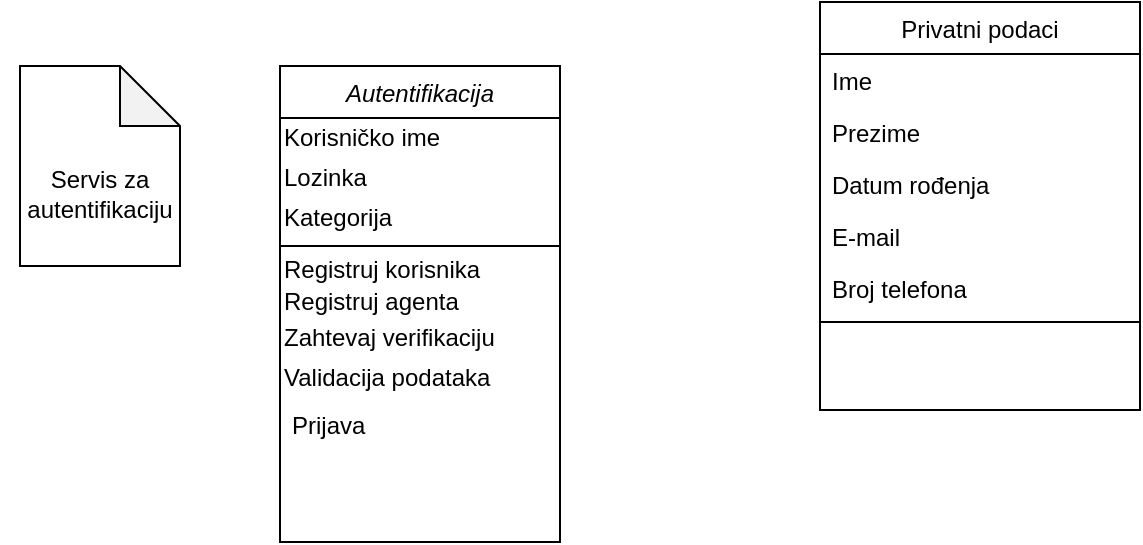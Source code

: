 <mxfile version="14.7.3" type="device" pages="10"><diagram id="C5RBs43oDa-KdzZeNtuy" name="Servis za autentifikaciju"><mxGraphModel dx="1038" dy="548" grid="1" gridSize="10" guides="1" tooltips="1" connect="1" arrows="1" fold="1" page="1" pageScale="1" pageWidth="827" pageHeight="1169" math="0" shadow="0"><root><mxCell id="WIyWlLk6GJQsqaUBKTNV-0"/><mxCell id="WIyWlLk6GJQsqaUBKTNV-1" parent="WIyWlLk6GJQsqaUBKTNV-0"/><mxCell id="zkfFHV4jXpPFQw0GAbJ--0" value="Autentifikacija" style="swimlane;fontStyle=2;align=center;verticalAlign=top;childLayout=stackLayout;horizontal=1;startSize=26;horizontalStack=0;resizeParent=1;resizeLast=0;collapsible=1;marginBottom=0;rounded=0;shadow=0;strokeWidth=1;" parent="WIyWlLk6GJQsqaUBKTNV-1" vertex="1"><mxGeometry x="220" y="60" width="140" height="238" as="geometry"><mxRectangle x="230" y="140" width="160" height="26" as="alternateBounds"/></mxGeometry></mxCell><mxCell id="XfQplc0rlk7RxLokf2ta-0" value="Korisničko ime" style="text;html=1;strokeColor=none;fillColor=none;align=left;verticalAlign=middle;whiteSpace=wrap;rounded=0;" parent="zkfFHV4jXpPFQw0GAbJ--0" vertex="1"><mxGeometry y="26" width="140" height="20" as="geometry"/></mxCell><mxCell id="1bOQscajM9IXoWWBDuEz-1" value="Lozinka" style="text;html=1;strokeColor=none;fillColor=none;align=left;verticalAlign=middle;whiteSpace=wrap;rounded=0;" parent="zkfFHV4jXpPFQw0GAbJ--0" vertex="1"><mxGeometry y="46" width="140" height="20" as="geometry"/></mxCell><mxCell id="_QOAytvVCJvQqYJpLFVI-0" value="Kategorija" style="text;html=1;strokeColor=none;fillColor=none;align=left;verticalAlign=middle;whiteSpace=wrap;rounded=0;" parent="zkfFHV4jXpPFQw0GAbJ--0" vertex="1"><mxGeometry y="66" width="140" height="20" as="geometry"/></mxCell><mxCell id="zkfFHV4jXpPFQw0GAbJ--4" value="" style="line;html=1;strokeWidth=1;align=left;verticalAlign=middle;spacingTop=-1;spacingLeft=3;spacingRight=3;rotatable=0;labelPosition=right;points=[];portConstraint=eastwest;" parent="zkfFHV4jXpPFQw0GAbJ--0" vertex="1"><mxGeometry y="86" width="140" height="8" as="geometry"/></mxCell><mxCell id="JDVxA9NkCLUXqV2isDxP-0" value="Registruj korisnika" style="text;html=1;strokeColor=none;fillColor=none;align=left;verticalAlign=middle;whiteSpace=wrap;rounded=0;" parent="zkfFHV4jXpPFQw0GAbJ--0" vertex="1"><mxGeometry y="94" width="140" height="16" as="geometry"/></mxCell><mxCell id="Q2XnevEy850l-Dmp0-g6-0" value="Registruj agenta" style="text;html=1;strokeColor=none;fillColor=none;align=left;verticalAlign=middle;whiteSpace=wrap;rounded=0;" parent="zkfFHV4jXpPFQw0GAbJ--0" vertex="1"><mxGeometry y="110" width="140" height="16" as="geometry"/></mxCell><mxCell id="1bOQscajM9IXoWWBDuEz-0" value="Zahtevaj verifikaciju" style="text;html=1;strokeColor=none;fillColor=none;align=left;verticalAlign=middle;whiteSpace=wrap;rounded=0;" parent="zkfFHV4jXpPFQw0GAbJ--0" vertex="1"><mxGeometry y="126" width="140" height="20" as="geometry"/></mxCell><mxCell id="1bOQscajM9IXoWWBDuEz-2" value="Validacija podataka" style="text;html=1;strokeColor=none;fillColor=none;align=left;verticalAlign=middle;whiteSpace=wrap;rounded=0;" parent="zkfFHV4jXpPFQw0GAbJ--0" vertex="1"><mxGeometry y="146" width="140" height="20" as="geometry"/></mxCell><mxCell id="ReYNK1Z-Af21f3EO2ysg-29" value="Prijava" style="text;align=left;verticalAlign=top;spacingLeft=4;spacingRight=4;overflow=hidden;rotatable=0;points=[[0,0.5],[1,0.5]];portConstraint=eastwest;" parent="zkfFHV4jXpPFQw0GAbJ--0" vertex="1"><mxGeometry y="166" width="140" height="26" as="geometry"/></mxCell><mxCell id="zkfFHV4jXpPFQw0GAbJ--17" value="Privatni podaci" style="swimlane;fontStyle=0;align=center;verticalAlign=top;childLayout=stackLayout;horizontal=1;startSize=26;horizontalStack=0;resizeParent=1;resizeLast=0;collapsible=1;marginBottom=0;rounded=0;shadow=0;strokeWidth=1;" parent="WIyWlLk6GJQsqaUBKTNV-1" vertex="1"><mxGeometry x="490" y="28" width="160" height="204" as="geometry"><mxRectangle x="550" y="140" width="160" height="26" as="alternateBounds"/></mxGeometry></mxCell><mxCell id="zkfFHV4jXpPFQw0GAbJ--18" value="Ime" style="text;align=left;verticalAlign=top;spacingLeft=4;spacingRight=4;overflow=hidden;rotatable=0;points=[[0,0.5],[1,0.5]];portConstraint=eastwest;" parent="zkfFHV4jXpPFQw0GAbJ--17" vertex="1"><mxGeometry y="26" width="160" height="26" as="geometry"/></mxCell><mxCell id="zkfFHV4jXpPFQw0GAbJ--19" value="Prezime" style="text;align=left;verticalAlign=top;spacingLeft=4;spacingRight=4;overflow=hidden;rotatable=0;points=[[0,0.5],[1,0.5]];portConstraint=eastwest;rounded=0;shadow=0;html=0;" parent="zkfFHV4jXpPFQw0GAbJ--17" vertex="1"><mxGeometry y="52" width="160" height="26" as="geometry"/></mxCell><mxCell id="zkfFHV4jXpPFQw0GAbJ--20" value="Datum rođenja" style="text;align=left;verticalAlign=top;spacingLeft=4;spacingRight=4;overflow=hidden;rotatable=0;points=[[0,0.5],[1,0.5]];portConstraint=eastwest;rounded=0;shadow=0;html=0;" parent="zkfFHV4jXpPFQw0GAbJ--17" vertex="1"><mxGeometry y="78" width="160" height="26" as="geometry"/></mxCell><mxCell id="zkfFHV4jXpPFQw0GAbJ--21" value="E-mail" style="text;align=left;verticalAlign=top;spacingLeft=4;spacingRight=4;overflow=hidden;rotatable=0;points=[[0,0.5],[1,0.5]];portConstraint=eastwest;rounded=0;shadow=0;html=0;" parent="zkfFHV4jXpPFQw0GAbJ--17" vertex="1"><mxGeometry y="104" width="160" height="26" as="geometry"/></mxCell><mxCell id="zkfFHV4jXpPFQw0GAbJ--22" value="Broj telefona" style="text;align=left;verticalAlign=top;spacingLeft=4;spacingRight=4;overflow=hidden;rotatable=0;points=[[0,0.5],[1,0.5]];portConstraint=eastwest;rounded=0;shadow=0;html=0;" parent="zkfFHV4jXpPFQw0GAbJ--17" vertex="1"><mxGeometry y="130" width="160" height="26" as="geometry"/></mxCell><mxCell id="zkfFHV4jXpPFQw0GAbJ--23" value="" style="line;html=1;strokeWidth=1;align=left;verticalAlign=middle;spacingTop=-1;spacingLeft=3;spacingRight=3;rotatable=0;labelPosition=right;points=[];portConstraint=eastwest;" parent="zkfFHV4jXpPFQw0GAbJ--17" vertex="1"><mxGeometry y="156" width="160" height="8" as="geometry"/></mxCell><mxCell id="HSZNfXxp5xTcY5y4LJtj-0" value="" style="shape=note;whiteSpace=wrap;html=1;backgroundOutline=1;darkOpacity=0.05;" parent="WIyWlLk6GJQsqaUBKTNV-1" vertex="1"><mxGeometry x="90" y="60" width="80" height="100" as="geometry"/></mxCell><mxCell id="ReYNK1Z-Af21f3EO2ysg-4" value="Servis za&lt;br&gt;autentifikaciju" style="text;html=1;strokeColor=none;fillColor=none;align=center;verticalAlign=middle;whiteSpace=wrap;rounded=0;" parent="WIyWlLk6GJQsqaUBKTNV-1" vertex="1"><mxGeometry x="80" y="114" width="100" height="20" as="geometry"/></mxCell></root></mxGraphModel></diagram><diagram id="r2HRBo8od2cqK9iVNZ-q" name="Servis za objavu"><mxGraphModel dx="813" dy="470" grid="1" gridSize="10" guides="1" tooltips="1" connect="1" arrows="1" fold="1" page="1" pageScale="1" pageWidth="850" pageHeight="1100" math="0" shadow="0"><root><mxCell id="br71p7ZjA_L0M0ZVhq4M-0"/><mxCell id="br71p7ZjA_L0M0ZVhq4M-1" parent="br71p7ZjA_L0M0ZVhq4M-0"/><mxCell id="v4H21NzG5PQFJMU2AlOd-0" value="Objava" style="swimlane;fontStyle=2;align=center;verticalAlign=top;childLayout=stackLayout;horizontal=1;startSize=26;horizontalStack=0;resizeParent=1;resizeLast=0;collapsible=1;marginBottom=0;rounded=0;shadow=0;strokeWidth=1;" parent="br71p7ZjA_L0M0ZVhq4M-1" vertex="1"><mxGeometry x="220" y="50" width="180" height="314" as="geometry"><mxRectangle x="230" y="140" width="160" height="26" as="alternateBounds"/></mxGeometry></mxCell><mxCell id="3s2FGF5Vg70_zQsHJ2fp-0" value="Dužina komentara" style="text;html=1;strokeColor=none;fillColor=none;align=left;verticalAlign=middle;whiteSpace=wrap;rounded=0;" parent="v4H21NzG5PQFJMU2AlOd-0" vertex="1"><mxGeometry y="26" width="180" height="20" as="geometry"/></mxCell><mxCell id="3s2FGF5Vg70_zQsHJ2fp-1" value="Komentar" style="text;html=1;strokeColor=none;fillColor=none;align=left;verticalAlign=middle;whiteSpace=wrap;rounded=0;" parent="v4H21NzG5PQFJMU2AlOd-0" vertex="1"><mxGeometry y="46" width="180" height="20" as="geometry"/></mxCell><mxCell id="3s2FGF5Vg70_zQsHJ2fp-4" value="Opis" style="text;html=1;strokeColor=none;fillColor=none;align=left;verticalAlign=middle;whiteSpace=wrap;rounded=0;" parent="v4H21NzG5PQFJMU2AlOd-0" vertex="1"><mxGeometry y="66" width="180" height="20" as="geometry"/></mxCell><mxCell id="3s2FGF5Vg70_zQsHJ2fp-2" value="Tag" style="text;html=1;strokeColor=none;fillColor=none;align=left;verticalAlign=middle;whiteSpace=wrap;rounded=0;" parent="v4H21NzG5PQFJMU2AlOd-0" vertex="1"><mxGeometry y="86" width="180" height="20" as="geometry"/></mxCell><mxCell id="3s2FGF5Vg70_zQsHJ2fp-3" value="Dužina opisa" style="text;html=1;strokeColor=none;fillColor=none;align=left;verticalAlign=middle;whiteSpace=wrap;rounded=0;" parent="v4H21NzG5PQFJMU2AlOd-0" vertex="1"><mxGeometry y="106" width="180" height="20" as="geometry"/></mxCell><mxCell id="3s2FGF5Vg70_zQsHJ2fp-5" value="Lokacija" style="text;html=1;strokeColor=none;fillColor=none;align=left;verticalAlign=middle;whiteSpace=wrap;rounded=0;" parent="v4H21NzG5PQFJMU2AlOd-0" vertex="1"><mxGeometry y="126" width="180" height="20" as="geometry"/></mxCell><mxCell id="v4H21NzG5PQFJMU2AlOd-3" value="" style="line;html=1;strokeWidth=1;align=left;verticalAlign=middle;spacingTop=-1;spacingLeft=3;spacingRight=3;rotatable=0;labelPosition=right;points=[];portConstraint=eastwest;" parent="v4H21NzG5PQFJMU2AlOd-0" vertex="1"><mxGeometry y="146" width="180" height="8" as="geometry"/></mxCell><mxCell id="Hul0nRAsShGVxjiCCPxD-10" value="Objavi album" style="text;html=1;strokeColor=none;fillColor=none;align=left;verticalAlign=middle;whiteSpace=wrap;rounded=0;" parent="v4H21NzG5PQFJMU2AlOd-0" vertex="1"><mxGeometry y="154" width="180" height="20" as="geometry"/></mxCell><mxCell id="Hul0nRAsShGVxjiCCPxD-9" value="Objavi sliku" style="text;html=1;strokeColor=none;fillColor=none;align=left;verticalAlign=middle;whiteSpace=wrap;rounded=0;" parent="v4H21NzG5PQFJMU2AlOd-0" vertex="1"><mxGeometry y="174" width="180" height="20" as="geometry"/></mxCell><mxCell id="bsOmGUj-gO7jYD7yXXba-0" value="Dodaj tag" style="text;html=1;strokeColor=none;fillColor=none;align=left;verticalAlign=middle;whiteSpace=wrap;rounded=0;" parent="v4H21NzG5PQFJMU2AlOd-0" vertex="1"><mxGeometry y="194" width="180" height="20" as="geometry"/></mxCell><mxCell id="bsOmGUj-gO7jYD7yXXba-2" value="Dodaj opis" style="text;html=1;strokeColor=none;fillColor=none;align=left;verticalAlign=middle;whiteSpace=wrap;rounded=0;" parent="v4H21NzG5PQFJMU2AlOd-0" vertex="1"><mxGeometry y="214" width="180" height="20" as="geometry"/></mxCell><mxCell id="bsOmGUj-gO7jYD7yXXba-1" value="Dodaj komentar" style="text;html=1;strokeColor=none;fillColor=none;align=left;verticalAlign=middle;whiteSpace=wrap;rounded=0;" parent="v4H21NzG5PQFJMU2AlOd-0" vertex="1"><mxGeometry y="234" width="180" height="20" as="geometry"/></mxCell><mxCell id="bsOmGUj-gO7jYD7yXXba-3" value="Dodaj lokaciju" style="text;html=1;strokeColor=none;fillColor=none;align=left;verticalAlign=middle;whiteSpace=wrap;rounded=0;" parent="v4H21NzG5PQFJMU2AlOd-0" vertex="1"><mxGeometry y="254" width="180" height="20" as="geometry"/></mxCell><mxCell id="iZN8cLjQt-UxJeEd8muL-0" value="Objavi kampanju" style="text;html=1;strokeColor=none;fillColor=none;align=left;verticalAlign=middle;whiteSpace=wrap;rounded=0;" parent="v4H21NzG5PQFJMU2AlOd-0" vertex="1"><mxGeometry y="274" width="180" height="20" as="geometry"/></mxCell><mxCell id="g0aqJL32tlfcraor4uZk-0" value="Označi profil" style="text;html=1;strokeColor=none;fillColor=none;align=left;verticalAlign=middle;whiteSpace=wrap;rounded=0;" parent="v4H21NzG5PQFJMU2AlOd-0" vertex="1"><mxGeometry y="294" width="180" height="20" as="geometry"/></mxCell><mxCell id="YQzERz9-yCWYgA1bQ8xz-0" value="" style="shape=note;whiteSpace=wrap;html=1;backgroundOutline=1;darkOpacity=0.05;" parent="br71p7ZjA_L0M0ZVhq4M-1" vertex="1"><mxGeometry x="90" y="60" width="80" height="100" as="geometry"/></mxCell><mxCell id="7DjD-3ZHvbT-M6nE8RVS-1" value="Servis za&lt;br&gt;objavu" style="text;html=1;strokeColor=none;fillColor=none;align=center;verticalAlign=middle;whiteSpace=wrap;rounded=0;" parent="br71p7ZjA_L0M0ZVhq4M-1" vertex="1"><mxGeometry x="85" y="110" width="90" height="20" as="geometry"/></mxCell></root></mxGraphModel></diagram><diagram id="b5omNdKvr_zYi1Q-HMgw" name="Servis za poruke"><mxGraphModel dx="677" dy="391" grid="1" gridSize="10" guides="1" tooltips="1" connect="1" arrows="1" fold="1" page="1" pageScale="1" pageWidth="850" pageHeight="1100" math="0" shadow="0"><root><mxCell id="3fl5K1j81_6rZA3wEwP--0"/><mxCell id="3fl5K1j81_6rZA3wEwP--1" parent="3fl5K1j81_6rZA3wEwP--0"/><mxCell id="atzM-9dd-ZXqLETKS4H_-1" value="" style="shape=note;whiteSpace=wrap;html=1;backgroundOutline=1;darkOpacity=0.05;align=left;" parent="3fl5K1j81_6rZA3wEwP--1" vertex="1"><mxGeometry x="90" y="40" width="110" height="100" as="geometry"/></mxCell><mxCell id="atzM-9dd-ZXqLETKS4H_-2" value="Servis za poruke" style="text;html=1;strokeColor=none;fillColor=none;align=center;verticalAlign=middle;whiteSpace=wrap;rounded=0;" parent="3fl5K1j81_6rZA3wEwP--1" vertex="1"><mxGeometry x="90" y="80" width="110" height="20" as="geometry"/></mxCell><mxCell id="gHcxN_BVj7UGCXeV6Qfe-0" value="Poruke" style="swimlane;fontStyle=2;align=center;verticalAlign=top;childLayout=stackLayout;horizontal=1;startSize=26;horizontalStack=0;resizeParent=1;resizeLast=0;collapsible=1;marginBottom=0;rounded=0;shadow=0;strokeWidth=1;" parent="3fl5K1j81_6rZA3wEwP--1" vertex="1"><mxGeometry x="300" y="60" width="160" height="194" as="geometry"><mxRectangle x="230" y="140" width="160" height="26" as="alternateBounds"/></mxGeometry></mxCell><mxCell id="C_VQPo6LiMMqjSsjy3Vf-0" value="Poruka" style="text;html=1;strokeColor=none;fillColor=none;align=left;verticalAlign=middle;whiteSpace=wrap;rounded=0;" parent="gHcxN_BVj7UGCXeV6Qfe-0" vertex="1"><mxGeometry y="26" width="160" height="20" as="geometry"/></mxCell><mxCell id="C_VQPo6LiMMqjSsjy3Vf-1" value="Dužina poruke" style="text;html=1;strokeColor=none;fillColor=none;align=left;verticalAlign=middle;whiteSpace=wrap;rounded=0;" parent="gHcxN_BVj7UGCXeV6Qfe-0" vertex="1"><mxGeometry y="46" width="160" height="20" as="geometry"/></mxCell><mxCell id="gHcxN_BVj7UGCXeV6Qfe-3" value="" style="line;html=1;strokeWidth=1;align=left;verticalAlign=middle;spacingTop=-1;spacingLeft=3;spacingRight=3;rotatable=0;labelPosition=right;points=[];portConstraint=eastwest;" parent="gHcxN_BVj7UGCXeV6Qfe-0" vertex="1"><mxGeometry y="66" width="160" height="8" as="geometry"/></mxCell><mxCell id="gHcxN_BVj7UGCXeV6Qfe-4" value="Pošalji tekstualnu poruku" style="text;html=1;strokeColor=none;fillColor=none;align=left;verticalAlign=middle;whiteSpace=wrap;rounded=0;" parent="gHcxN_BVj7UGCXeV6Qfe-0" vertex="1"><mxGeometry y="74" width="160" height="20" as="geometry"/></mxCell><mxCell id="gHcxN_BVj7UGCXeV6Qfe-5" value="Pošalji objavu" style="text;html=1;strokeColor=none;fillColor=none;align=left;verticalAlign=middle;whiteSpace=wrap;rounded=0;" parent="gHcxN_BVj7UGCXeV6Qfe-0" vertex="1"><mxGeometry y="94" width="160" height="20" as="geometry"/></mxCell><mxCell id="OZNnjJViPMddC7_l5D5_-0" value="Pošalji album" style="text;html=1;strokeColor=none;fillColor=none;align=left;verticalAlign=middle;whiteSpace=wrap;rounded=0;" parent="gHcxN_BVj7UGCXeV6Qfe-0" vertex="1"><mxGeometry y="114" width="160" height="20" as="geometry"/></mxCell><mxCell id="OZNnjJViPMddC7_l5D5_-1" value="Prihvati poruku" style="text;html=1;strokeColor=none;fillColor=none;align=left;verticalAlign=middle;whiteSpace=wrap;rounded=0;" parent="gHcxN_BVj7UGCXeV6Qfe-0" vertex="1"><mxGeometry y="134" width="160" height="20" as="geometry"/></mxCell><mxCell id="OZNnjJViPMddC7_l5D5_-3" value="Odbij poruku" style="text;html=1;strokeColor=none;fillColor=none;align=left;verticalAlign=middle;whiteSpace=wrap;rounded=0;" parent="gHcxN_BVj7UGCXeV6Qfe-0" vertex="1"><mxGeometry y="154" width="160" height="20" as="geometry"/></mxCell><mxCell id="OZNnjJViPMddC7_l5D5_-2" value="Obriši poruku" style="text;html=1;strokeColor=none;fillColor=none;align=left;verticalAlign=middle;whiteSpace=wrap;rounded=0;" parent="gHcxN_BVj7UGCXeV6Qfe-0" vertex="1"><mxGeometry y="174" width="160" height="20" as="geometry"/></mxCell></root></mxGraphModel></diagram><diagram id="DbT8yEGWel71VW7rUejq" name="Servis za kampanje"><mxGraphModel dx="1038" dy="548" grid="1" gridSize="10" guides="1" tooltips="1" connect="1" arrows="1" fold="1" page="1" pageScale="1" pageWidth="850" pageHeight="1100" math="0" shadow="0"><root><mxCell id="75Egmg1gJeZcGMOf_CWJ-0"/><mxCell id="75Egmg1gJeZcGMOf_CWJ-1" parent="75Egmg1gJeZcGMOf_CWJ-0"/><mxCell id="75Egmg1gJeZcGMOf_CWJ-2" value="" style="shape=note;whiteSpace=wrap;html=1;backgroundOutline=1;darkOpacity=0.05;align=left;" parent="75Egmg1gJeZcGMOf_CWJ-1" vertex="1"><mxGeometry x="110" y="40" width="90" height="100" as="geometry"/></mxCell><mxCell id="75Egmg1gJeZcGMOf_CWJ-3" value="Servis za kampanje" style="text;html=1;strokeColor=none;fillColor=none;align=center;verticalAlign=middle;whiteSpace=wrap;rounded=0;" parent="75Egmg1gJeZcGMOf_CWJ-1" vertex="1"><mxGeometry x="115" y="90" width="80" height="20" as="geometry"/></mxCell><mxCell id="Hi_1EQ1bOfn7E2mt74sv-0" value="Kampanje" style="swimlane;fontStyle=2;align=center;verticalAlign=top;childLayout=stackLayout;horizontal=1;startSize=26;horizontalStack=0;resizeParent=1;resizeLast=0;collapsible=1;marginBottom=0;rounded=0;shadow=0;strokeWidth=1;" parent="75Egmg1gJeZcGMOf_CWJ-1" vertex="1"><mxGeometry x="265" y="50" width="160" height="294" as="geometry"><mxRectangle x="230" y="140" width="160" height="26" as="alternateBounds"/></mxGeometry></mxCell><mxCell id="_TTTxlsUp_SePWbgWbrv-2" value="Naziv" style="text;html=1;strokeColor=none;fillColor=none;align=left;verticalAlign=middle;whiteSpace=wrap;rounded=0;" parent="Hi_1EQ1bOfn7E2mt74sv-0" vertex="1"><mxGeometry y="26" width="160" height="20" as="geometry"/></mxCell><mxCell id="_TTTxlsUp_SePWbgWbrv-6" value="Vreme" style="text;html=1;strokeColor=none;fillColor=none;align=left;verticalAlign=middle;whiteSpace=wrap;rounded=0;" parent="Hi_1EQ1bOfn7E2mt74sv-0" vertex="1"><mxGeometry y="46" width="160" height="20" as="geometry"/></mxCell><mxCell id="_TTTxlsUp_SePWbgWbrv-3" value="Tip" style="text;html=1;strokeColor=none;fillColor=none;align=left;verticalAlign=middle;whiteSpace=wrap;rounded=0;" parent="Hi_1EQ1bOfn7E2mt74sv-0" vertex="1"><mxGeometry y="66" width="160" height="20" as="geometry"/></mxCell><mxCell id="_KtMq8qy0YcrkvGjkt0b-0" value="Broj lajkova" style="text;html=1;strokeColor=none;fillColor=none;align=left;verticalAlign=middle;whiteSpace=wrap;rounded=0;" parent="Hi_1EQ1bOfn7E2mt74sv-0" vertex="1"><mxGeometry y="86" width="160" height="20" as="geometry"/></mxCell><mxCell id="_KtMq8qy0YcrkvGjkt0b-1" value="Broj dislajkova" style="text;html=1;strokeColor=none;fillColor=none;align=left;verticalAlign=middle;whiteSpace=wrap;rounded=0;" parent="Hi_1EQ1bOfn7E2mt74sv-0" vertex="1"><mxGeometry y="106" width="160" height="20" as="geometry"/></mxCell><mxCell id="_KtMq8qy0YcrkvGjkt0b-2" value="Broj komentara" style="text;html=1;strokeColor=none;fillColor=none;align=left;verticalAlign=middle;whiteSpace=wrap;rounded=0;" parent="Hi_1EQ1bOfn7E2mt74sv-0" vertex="1"><mxGeometry y="126" width="160" height="20" as="geometry"/></mxCell><mxCell id="Hi_1EQ1bOfn7E2mt74sv-1" value="" style="line;html=1;strokeWidth=1;align=left;verticalAlign=middle;spacingTop=-1;spacingLeft=3;spacingRight=3;rotatable=0;labelPosition=right;points=[];portConstraint=eastwest;" parent="Hi_1EQ1bOfn7E2mt74sv-0" vertex="1"><mxGeometry y="146" width="160" height="8" as="geometry"/></mxCell><mxCell id="Hi_1EQ1bOfn7E2mt74sv-2" value="Kreiraj kampanju" style="text;html=1;strokeColor=none;fillColor=none;align=left;verticalAlign=middle;whiteSpace=wrap;rounded=0;" parent="Hi_1EQ1bOfn7E2mt74sv-0" vertex="1"><mxGeometry y="154" width="160" height="20" as="geometry"/></mxCell><mxCell id="Hi_1EQ1bOfn7E2mt74sv-3" value="Izbriši kampanju" style="text;html=1;strokeColor=none;fillColor=none;align=left;verticalAlign=middle;whiteSpace=wrap;rounded=0;" parent="Hi_1EQ1bOfn7E2mt74sv-0" vertex="1"><mxGeometry y="174" width="160" height="20" as="geometry"/></mxCell><mxCell id="Hi_1EQ1bOfn7E2mt74sv-4" value="Ažuriraj kampanju" style="text;html=1;strokeColor=none;fillColor=none;align=left;verticalAlign=middle;whiteSpace=wrap;rounded=0;" parent="Hi_1EQ1bOfn7E2mt74sv-0" vertex="1"><mxGeometry y="194" width="160" height="20" as="geometry"/></mxCell><mxCell id="Hi_1EQ1bOfn7E2mt74sv-5" value="Podeli kampanju" style="text;html=1;strokeColor=none;fillColor=none;align=left;verticalAlign=middle;whiteSpace=wrap;rounded=0;" parent="Hi_1EQ1bOfn7E2mt74sv-0" vertex="1"><mxGeometry y="214" width="160" height="20" as="geometry"/></mxCell><mxCell id="Hi_1EQ1bOfn7E2mt74sv-6" value="Pregled kampanje" style="text;html=1;strokeColor=none;fillColor=none;align=left;verticalAlign=middle;whiteSpace=wrap;rounded=0;" parent="Hi_1EQ1bOfn7E2mt74sv-0" vertex="1"><mxGeometry y="234" width="160" height="20" as="geometry"/></mxCell><mxCell id="wMMc0O1hwhjzF81ITZpM-1" value="Reklama" style="swimlane;fontStyle=2;align=center;verticalAlign=top;childLayout=stackLayout;horizontal=1;startSize=26;horizontalStack=0;resizeParent=1;resizeLast=0;collapsible=1;marginBottom=0;rounded=0;shadow=0;strokeWidth=1;" parent="75Egmg1gJeZcGMOf_CWJ-1" vertex="1"><mxGeometry x="510" y="60" width="160" height="140" as="geometry"><mxRectangle x="230" y="140" width="160" height="26" as="alternateBounds"/></mxGeometry></mxCell><mxCell id="wMMc0O1hwhjzF81ITZpM-6" value="Naziv" style="text;html=1;strokeColor=none;fillColor=none;align=left;verticalAlign=middle;whiteSpace=wrap;rounded=0;" parent="wMMc0O1hwhjzF81ITZpM-1" vertex="1"><mxGeometry y="26" width="160" height="20" as="geometry"/></mxCell><mxCell id="wMMc0O1hwhjzF81ITZpM-7" value="Ciljna grupa" style="text;html=1;strokeColor=none;fillColor=none;align=left;verticalAlign=middle;whiteSpace=wrap;rounded=0;" parent="wMMc0O1hwhjzF81ITZpM-1" vertex="1"><mxGeometry y="46" width="160" height="20" as="geometry"/></mxCell><mxCell id="wMMc0O1hwhjzF81ITZpM-15" value="Slika" style="text;html=1;strokeColor=none;fillColor=none;align=left;verticalAlign=middle;whiteSpace=wrap;rounded=0;" parent="wMMc0O1hwhjzF81ITZpM-1" vertex="1"><mxGeometry y="66" width="160" height="20" as="geometry"/></mxCell><mxCell id="wMMc0O1hwhjzF81ITZpM-8" value="" style="line;html=1;strokeWidth=1;align=left;verticalAlign=middle;spacingTop=-1;spacingLeft=3;spacingRight=3;rotatable=0;labelPosition=right;points=[];portConstraint=eastwest;" parent="wMMc0O1hwhjzF81ITZpM-1" vertex="1"><mxGeometry y="86" width="160" height="8" as="geometry"/></mxCell><mxCell id="wMMc0O1hwhjzF81ITZpM-14" value="" style="endArrow=none;html=1;entryX=0;entryY=0.75;entryDx=0;entryDy=0;exitX=1;exitY=0.5;exitDx=0;exitDy=0;" parent="75Egmg1gJeZcGMOf_CWJ-1" source="_KtMq8qy0YcrkvGjkt0b-1" target="wMMc0O1hwhjzF81ITZpM-1" edge="1"><mxGeometry width="50" height="50" relative="1" as="geometry"><mxPoint x="450" y="260" as="sourcePoint"/><mxPoint x="500" y="210" as="targetPoint"/></mxGeometry></mxCell></root></mxGraphModel></diagram><diagram id="Fz1Ql0YVO5OgIk9Pnpxq" name="Servis za agenta"><mxGraphModel dx="1038" dy="548" grid="1" gridSize="10" guides="1" tooltips="1" connect="1" arrows="1" fold="1" page="1" pageScale="1" pageWidth="850" pageHeight="1100" math="0" shadow="0"><root><mxCell id="zpHDCO2KdwItgabqZXX5-0"/><mxCell id="zpHDCO2KdwItgabqZXX5-1" parent="zpHDCO2KdwItgabqZXX5-0"/><mxCell id="zpHDCO2KdwItgabqZXX5-2" value="" style="shape=note;whiteSpace=wrap;html=1;backgroundOutline=1;darkOpacity=0.05;align=left;" parent="zpHDCO2KdwItgabqZXX5-1" vertex="1"><mxGeometry x="90" y="60" width="80" height="100" as="geometry"/></mxCell><mxCell id="1nlQ6piY1SKKKnpLhnqp-0" value="Servis za agenta" style="text;html=1;strokeColor=none;fillColor=none;align=center;verticalAlign=middle;whiteSpace=wrap;rounded=0;" parent="zpHDCO2KdwItgabqZXX5-1" vertex="1"><mxGeometry x="110" y="110" width="40" height="20" as="geometry"/></mxCell><mxCell id="3z0Biu-3dWx4EHnZYJlp-0" value="Agent" style="swimlane;fontStyle=2;align=center;verticalAlign=top;childLayout=stackLayout;horizontal=1;startSize=26;horizontalStack=0;resizeParent=1;resizeLast=0;collapsible=1;marginBottom=0;rounded=0;shadow=0;strokeWidth=1;" parent="zpHDCO2KdwItgabqZXX5-1" vertex="1"><mxGeometry x="220" y="60" width="180" height="270" as="geometry"><mxRectangle x="230" y="140" width="160" height="26" as="alternateBounds"/></mxGeometry></mxCell><mxCell id="3z0Biu-3dWx4EHnZYJlp-16" value="Cena" style="text;html=1;strokeColor=none;fillColor=none;align=left;verticalAlign=middle;whiteSpace=wrap;rounded=0;" parent="3z0Biu-3dWx4EHnZYJlp-0" vertex="1"><mxGeometry y="26" width="180" height="20" as="geometry"/></mxCell><mxCell id="3z0Biu-3dWx4EHnZYJlp-17" value="Raspoloživo stanje" style="text;html=1;strokeColor=none;fillColor=none;align=left;verticalAlign=middle;whiteSpace=wrap;rounded=0;" parent="3z0Biu-3dWx4EHnZYJlp-0" vertex="1"><mxGeometry y="46" width="180" height="20" as="geometry"/></mxCell><mxCell id="3z0Biu-3dWx4EHnZYJlp-15" value="Slika" style="text;html=1;strokeColor=none;fillColor=none;align=left;verticalAlign=middle;whiteSpace=wrap;rounded=0;" parent="3z0Biu-3dWx4EHnZYJlp-0" vertex="1"><mxGeometry y="66" width="180" height="20" as="geometry"/></mxCell><mxCell id="3z0Biu-3dWx4EHnZYJlp-1" value="" style="line;html=1;strokeWidth=1;align=left;verticalAlign=middle;spacingTop=-1;spacingLeft=3;spacingRight=3;rotatable=0;labelPosition=right;points=[];portConstraint=eastwest;" parent="3z0Biu-3dWx4EHnZYJlp-0" vertex="1"><mxGeometry y="86" width="180" height="8" as="geometry"/></mxCell><mxCell id="3z0Biu-3dWx4EHnZYJlp-2" value="Pregled proizvoda" style="text;html=1;strokeColor=none;fillColor=none;align=left;verticalAlign=middle;whiteSpace=wrap;rounded=0;" parent="3z0Biu-3dWx4EHnZYJlp-0" vertex="1"><mxGeometry y="94" width="180" height="20" as="geometry"/></mxCell><mxCell id="3z0Biu-3dWx4EHnZYJlp-3" value="Kreiraj proizvod" style="text;html=1;strokeColor=none;fillColor=none;align=left;verticalAlign=middle;whiteSpace=wrap;rounded=0;" parent="3z0Biu-3dWx4EHnZYJlp-0" vertex="1"><mxGeometry y="114" width="180" height="20" as="geometry"/></mxCell><mxCell id="3z0Biu-3dWx4EHnZYJlp-4" value="Izbriši proizvod" style="text;html=1;strokeColor=none;fillColor=none;align=left;verticalAlign=middle;whiteSpace=wrap;rounded=0;" parent="3z0Biu-3dWx4EHnZYJlp-0" vertex="1"><mxGeometry y="134" width="180" height="20" as="geometry"/></mxCell><mxCell id="3z0Biu-3dWx4EHnZYJlp-5" value="Ažuriraj proizvod" style="text;html=1;strokeColor=none;fillColor=none;align=left;verticalAlign=middle;whiteSpace=wrap;rounded=0;" parent="3z0Biu-3dWx4EHnZYJlp-0" vertex="1"><mxGeometry y="154" width="180" height="20" as="geometry"/></mxCell><mxCell id="3z0Biu-3dWx4EHnZYJlp-6" value="Kupi proizvod" style="text;html=1;strokeColor=none;fillColor=none;align=left;verticalAlign=middle;whiteSpace=wrap;rounded=0;" parent="3z0Biu-3dWx4EHnZYJlp-0" vertex="1"><mxGeometry y="174" width="180" height="20" as="geometry"/></mxCell><mxCell id="E1YNeR2UrygTEgxNHDX5-0" value="Kreiraj izveštaj" style="text;html=1;strokeColor=none;fillColor=none;align=left;verticalAlign=middle;whiteSpace=wrap;rounded=0;" parent="3z0Biu-3dWx4EHnZYJlp-0" vertex="1"><mxGeometry y="194" width="180" height="20" as="geometry"/></mxCell><mxCell id="E1YNeR2UrygTEgxNHDX5-1" value="Rad sa kampanjom" style="text;html=1;strokeColor=none;fillColor=none;align=left;verticalAlign=middle;whiteSpace=wrap;rounded=0;" parent="3z0Biu-3dWx4EHnZYJlp-0" vertex="1"><mxGeometry y="214" width="180" height="20" as="geometry"/></mxCell><mxCell id="ZlZv1xQsRM-fu37Q8B3y-0" value="Rad sa tokenima" style="text;html=1;strokeColor=none;fillColor=none;align=left;verticalAlign=middle;whiteSpace=wrap;rounded=0;" parent="3z0Biu-3dWx4EHnZYJlp-0" vertex="1"><mxGeometry y="234" width="180" height="20" as="geometry"/></mxCell></root></mxGraphModel></diagram><diagram id="lztd2kyrWuYvoX6lECIL" name="Servis za pretragu"><mxGraphModel dx="1038" dy="548" grid="1" gridSize="10" guides="1" tooltips="1" connect="1" arrows="1" fold="1" page="1" pageScale="1" pageWidth="850" pageHeight="1100" math="0" shadow="0"><root><mxCell id="uJ6-4abVUB7_J5eM2vOk-0"/><mxCell id="uJ6-4abVUB7_J5eM2vOk-1" parent="uJ6-4abVUB7_J5eM2vOk-0"/><mxCell id="5XbZuJgGJwlGytLXy5i0-0" value="" style="shape=note;whiteSpace=wrap;html=1;backgroundOutline=1;darkOpacity=0.05;" parent="uJ6-4abVUB7_J5eM2vOk-1" vertex="1"><mxGeometry x="110" y="70" width="80" height="100" as="geometry"/></mxCell><mxCell id="DE54q0Zc_QsSWKZIeXDX-0" value="Servis za pretragu" style="text;html=1;strokeColor=none;fillColor=none;align=center;verticalAlign=middle;whiteSpace=wrap;rounded=0;" parent="uJ6-4abVUB7_J5eM2vOk-1" vertex="1"><mxGeometry x="120" y="110" width="40" height="20" as="geometry"/></mxCell><mxCell id="sdqdJ1e5CZ1aFu_Cp0Jp-0" value="Pretraga" style="swimlane;fontStyle=2;align=center;verticalAlign=top;childLayout=stackLayout;horizontal=1;startSize=26;horizontalStack=0;resizeParent=1;resizeLast=0;collapsible=1;marginBottom=0;rounded=0;shadow=0;strokeWidth=1;" parent="uJ6-4abVUB7_J5eM2vOk-1" vertex="1"><mxGeometry x="220" y="60" width="180" height="130" as="geometry"><mxRectangle x="230" y="140" width="160" height="26" as="alternateBounds"/></mxGeometry></mxCell><mxCell id="ir4De1C5QMJai1Wk94LC-0" value="Tekst" style="text;html=1;strokeColor=none;fillColor=none;align=left;verticalAlign=middle;whiteSpace=wrap;rounded=0;" vertex="1" parent="sdqdJ1e5CZ1aFu_Cp0Jp-0"><mxGeometry y="26" width="180" height="20" as="geometry"/></mxCell><mxCell id="sdqdJ1e5CZ1aFu_Cp0Jp-1" value="" style="line;html=1;strokeWidth=1;align=left;verticalAlign=middle;spacingTop=-1;spacingLeft=3;spacingRight=3;rotatable=0;labelPosition=right;points=[];portConstraint=eastwest;" parent="sdqdJ1e5CZ1aFu_Cp0Jp-0" vertex="1"><mxGeometry y="46" width="180" height="8" as="geometry"/></mxCell><mxCell id="sdqdJ1e5CZ1aFu_Cp0Jp-2" value="Pretraga profila" style="text;html=1;strokeColor=none;fillColor=none;align=left;verticalAlign=middle;whiteSpace=wrap;rounded=0;" parent="sdqdJ1e5CZ1aFu_Cp0Jp-0" vertex="1"><mxGeometry y="54" width="180" height="20" as="geometry"/></mxCell><mxCell id="sdqdJ1e5CZ1aFu_Cp0Jp-3" value="Pretraga po tagu" style="text;html=1;strokeColor=none;fillColor=none;align=left;verticalAlign=middle;whiteSpace=wrap;rounded=0;" parent="sdqdJ1e5CZ1aFu_Cp0Jp-0" vertex="1"><mxGeometry y="74" width="180" height="20" as="geometry"/></mxCell><mxCell id="sdqdJ1e5CZ1aFu_Cp0Jp-4" value="Pretraga po lokaciji" style="text;html=1;strokeColor=none;fillColor=none;align=left;verticalAlign=middle;whiteSpace=wrap;rounded=0;" parent="sdqdJ1e5CZ1aFu_Cp0Jp-0" vertex="1"><mxGeometry y="94" width="180" height="20" as="geometry"/></mxCell></root></mxGraphModel></diagram><diagram id="V3ngXZV-yGYDliyiM_ml" name="Servis za profil"><mxGraphModel dx="1038" dy="548" grid="1" gridSize="10" guides="1" tooltips="1" connect="1" arrows="1" fold="1" page="1" pageScale="1" pageWidth="850" pageHeight="1100" math="0" shadow="0"><root><mxCell id="clM5cf7Eazihj6Ph4D05-0"/><mxCell id="clM5cf7Eazihj6Ph4D05-1" parent="clM5cf7Eazihj6Ph4D05-0"/><mxCell id="clM5cf7Eazihj6Ph4D05-2" value="" style="shape=note;whiteSpace=wrap;html=1;backgroundOutline=1;darkOpacity=0.05;align=left;" parent="clM5cf7Eazihj6Ph4D05-1" vertex="1"><mxGeometry x="110" y="70" width="80" height="100" as="geometry"/></mxCell><mxCell id="clM5cf7Eazihj6Ph4D05-3" value="Profil" style="swimlane;fontStyle=2;align=center;verticalAlign=top;childLayout=stackLayout;horizontal=1;startSize=26;horizontalStack=0;resizeParent=1;resizeLast=0;collapsible=1;marginBottom=0;rounded=0;shadow=0;strokeWidth=1;" parent="clM5cf7Eazihj6Ph4D05-1" vertex="1"><mxGeometry x="220" y="60" width="180" height="320" as="geometry"><mxRectangle x="230" y="140" width="160" height="26" as="alternateBounds"/></mxGeometry></mxCell><mxCell id="0Bl7UPvpPJdEUmRAJKqO-0" value="Privatnost profila" style="text;html=1;strokeColor=none;fillColor=none;align=left;verticalAlign=middle;whiteSpace=wrap;rounded=0;" parent="clM5cf7Eazihj6Ph4D05-3" vertex="1"><mxGeometry y="26" width="180" height="20" as="geometry"/></mxCell><mxCell id="8gXlgK2keBdFxkxBVJYF-0" value="Uloga" style="text;html=1;strokeColor=none;fillColor=none;align=left;verticalAlign=middle;whiteSpace=wrap;rounded=0;" vertex="1" parent="clM5cf7Eazihj6Ph4D05-3"><mxGeometry y="46" width="180" height="20" as="geometry"/></mxCell><mxCell id="qr5flFTK3GSIxaoIsoyn-0" value="Privatni podaci" style="text;align=left;verticalAlign=top;spacingLeft=4;spacingRight=4;overflow=hidden;rotatable=0;points=[[0,0.5],[1,0.5]];portConstraint=eastwest;" vertex="1" parent="clM5cf7Eazihj6Ph4D05-3"><mxGeometry y="66" width="180" height="26" as="geometry"/></mxCell><mxCell id="clM5cf7Eazihj6Ph4D05-4" value="" style="line;html=1;strokeWidth=1;align=left;verticalAlign=middle;spacingTop=-1;spacingLeft=3;spacingRight=3;rotatable=0;labelPosition=right;points=[];portConstraint=eastwest;" parent="clM5cf7Eazihj6Ph4D05-3" vertex="1"><mxGeometry y="92" width="180" height="8" as="geometry"/></mxCell><mxCell id="clM5cf7Eazihj6Ph4D05-9" value="Brisanje profila" style="text;html=1;strokeColor=none;fillColor=none;align=left;verticalAlign=middle;whiteSpace=wrap;rounded=0;" parent="clM5cf7Eazihj6Ph4D05-3" vertex="1"><mxGeometry y="100" width="180" height="20" as="geometry"/></mxCell><mxCell id="clM5cf7Eazihj6Ph4D05-13" value="Ažuriranje profila" style="text;html=1;strokeColor=none;fillColor=none;align=left;verticalAlign=middle;whiteSpace=wrap;rounded=0;" parent="clM5cf7Eazihj6Ph4D05-3" vertex="1"><mxGeometry y="120" width="180" height="20" as="geometry"/></mxCell><mxCell id="clM5cf7Eazihj6Ph4D05-16" value="Ažuriranje podataka" style="text;html=1;strokeColor=none;fillColor=none;align=left;verticalAlign=middle;whiteSpace=wrap;rounded=0;" parent="clM5cf7Eazihj6Ph4D05-3" vertex="1"><mxGeometry y="140" width="180" height="20" as="geometry"/></mxCell><mxCell id="MqEVBfBgjIlgsGfyU9BK-0" value="Pregled lajkovanog sadržaja" style="text;html=1;strokeColor=none;fillColor=none;align=left;verticalAlign=middle;whiteSpace=wrap;rounded=0;" parent="clM5cf7Eazihj6Ph4D05-3" vertex="1"><mxGeometry y="160" width="180" height="20" as="geometry"/></mxCell><mxCell id="MqEVBfBgjIlgsGfyU9BK-1" value="Pregled dislajkovanog sadržaja" style="text;html=1;strokeColor=none;fillColor=none;align=left;verticalAlign=middle;whiteSpace=wrap;rounded=0;" parent="clM5cf7Eazihj6Ph4D05-3" vertex="1"><mxGeometry y="180" width="180" height="20" as="geometry"/></mxCell><mxCell id="YzHtSJL4i5YQxm0NnVlw-0" value="Zaprati privatan profil" style="text;html=1;strokeColor=none;fillColor=none;align=left;verticalAlign=middle;whiteSpace=wrap;rounded=0;" parent="clM5cf7Eazihj6Ph4D05-3" vertex="1"><mxGeometry y="200" width="180" height="20" as="geometry"/></mxCell><mxCell id="aZbsNTbqK-DFeLhEKdgf-0" value="Zaprati javan profil" style="text;html=1;strokeColor=none;fillColor=none;align=left;verticalAlign=middle;whiteSpace=wrap;rounded=0;" parent="clM5cf7Eazihj6Ph4D05-3" vertex="1"><mxGeometry y="220" width="180" height="20" as="geometry"/></mxCell><mxCell id="VTqaaEjQvROWkUIPUlCh-0" value="Preporuči profil" style="text;html=1;strokeColor=none;fillColor=none;align=left;verticalAlign=middle;whiteSpace=wrap;rounded=0;" parent="clM5cf7Eazihj6Ph4D05-3" vertex="1"><mxGeometry y="240" width="180" height="20" as="geometry"/></mxCell><mxCell id="iqklC23xIsmlOW5ShbFZ-0" value="Blokiraj profil" style="text;html=1;strokeColor=none;fillColor=none;align=left;verticalAlign=middle;whiteSpace=wrap;rounded=0;" parent="clM5cf7Eazihj6Ph4D05-3" vertex="1"><mxGeometry y="260" width="180" height="20" as="geometry"/></mxCell><mxCell id="B9eaUA37Muxsqx65Hejd-0" value="Podešavanja profila" style="text;html=1;strokeColor=none;fillColor=none;align=left;verticalAlign=middle;whiteSpace=wrap;rounded=0;" parent="clM5cf7Eazihj6Ph4D05-3" vertex="1"><mxGeometry y="280" width="180" height="20" as="geometry"/></mxCell><mxCell id="B9eaUA37Muxsqx65Hejd-1" value="Podešavanja obaveštenja" style="text;html=1;strokeColor=none;fillColor=none;align=left;verticalAlign=middle;whiteSpace=wrap;rounded=0;" parent="clM5cf7Eazihj6Ph4D05-3" vertex="1"><mxGeometry y="300" width="180" height="20" as="geometry"/></mxCell><mxCell id="clM5cf7Eazihj6Ph4D05-15" value="Servis za profil" style="text;html=1;strokeColor=none;fillColor=none;align=center;verticalAlign=middle;whiteSpace=wrap;rounded=0;" parent="clM5cf7Eazihj6Ph4D05-1" vertex="1"><mxGeometry x="130" y="120" width="40" height="20" as="geometry"/></mxCell><mxCell id="wkyc6F3QlN7nE53g8WB6-0" value="Privatni podaci" style="swimlane;fontStyle=0;align=center;verticalAlign=top;childLayout=stackLayout;horizontal=1;startSize=26;horizontalStack=0;resizeParent=1;resizeLast=0;collapsible=1;marginBottom=0;rounded=0;shadow=0;strokeWidth=1;" vertex="1" parent="clM5cf7Eazihj6Ph4D05-1"><mxGeometry x="490" y="28" width="160" height="204" as="geometry"><mxRectangle x="550" y="140" width="160" height="26" as="alternateBounds"/></mxGeometry></mxCell><mxCell id="wkyc6F3QlN7nE53g8WB6-1" value="Ime" style="text;align=left;verticalAlign=top;spacingLeft=4;spacingRight=4;overflow=hidden;rotatable=0;points=[[0,0.5],[1,0.5]];portConstraint=eastwest;" vertex="1" parent="wkyc6F3QlN7nE53g8WB6-0"><mxGeometry y="26" width="160" height="26" as="geometry"/></mxCell><mxCell id="wkyc6F3QlN7nE53g8WB6-2" value="Prezime" style="text;align=left;verticalAlign=top;spacingLeft=4;spacingRight=4;overflow=hidden;rotatable=0;points=[[0,0.5],[1,0.5]];portConstraint=eastwest;rounded=0;shadow=0;html=0;" vertex="1" parent="wkyc6F3QlN7nE53g8WB6-0"><mxGeometry y="52" width="160" height="26" as="geometry"/></mxCell><mxCell id="wkyc6F3QlN7nE53g8WB6-3" value="Datum rođenja" style="text;align=left;verticalAlign=top;spacingLeft=4;spacingRight=4;overflow=hidden;rotatable=0;points=[[0,0.5],[1,0.5]];portConstraint=eastwest;rounded=0;shadow=0;html=0;" vertex="1" parent="wkyc6F3QlN7nE53g8WB6-0"><mxGeometry y="78" width="160" height="26" as="geometry"/></mxCell><mxCell id="wkyc6F3QlN7nE53g8WB6-4" value="E-mail" style="text;align=left;verticalAlign=top;spacingLeft=4;spacingRight=4;overflow=hidden;rotatable=0;points=[[0,0.5],[1,0.5]];portConstraint=eastwest;rounded=0;shadow=0;html=0;" vertex="1" parent="wkyc6F3QlN7nE53g8WB6-0"><mxGeometry y="104" width="160" height="26" as="geometry"/></mxCell><mxCell id="wkyc6F3QlN7nE53g8WB6-5" value="Broj telefona" style="text;align=left;verticalAlign=top;spacingLeft=4;spacingRight=4;overflow=hidden;rotatable=0;points=[[0,0.5],[1,0.5]];portConstraint=eastwest;rounded=0;shadow=0;html=0;" vertex="1" parent="wkyc6F3QlN7nE53g8WB6-0"><mxGeometry y="130" width="160" height="26" as="geometry"/></mxCell><mxCell id="wkyc6F3QlN7nE53g8WB6-6" value="" style="line;html=1;strokeWidth=1;align=left;verticalAlign=middle;spacingTop=-1;spacingLeft=3;spacingRight=3;rotatable=0;labelPosition=right;points=[];portConstraint=eastwest;" vertex="1" parent="wkyc6F3QlN7nE53g8WB6-0"><mxGeometry y="156" width="160" height="8" as="geometry"/></mxCell></root></mxGraphModel></diagram><diagram id="LhwE2z1JIoOl98itUiOD" name="Servis za izveštaje"><mxGraphModel dx="1422" dy="822" grid="1" gridSize="10" guides="1" tooltips="1" connect="1" arrows="1" fold="1" page="1" pageScale="1" pageWidth="850" pageHeight="1100" math="0" shadow="0"><root><mxCell id="CkU3LKy0P1n6NiRa9XpL-0"/><mxCell id="CkU3LKy0P1n6NiRa9XpL-1" parent="CkU3LKy0P1n6NiRa9XpL-0"/><mxCell id="CkU3LKy0P1n6NiRa9XpL-2" value="" style="shape=note;whiteSpace=wrap;html=1;backgroundOutline=1;darkOpacity=0.05;align=left;" parent="CkU3LKy0P1n6NiRa9XpL-1" vertex="1"><mxGeometry x="70" y="90" width="80" height="100" as="geometry"/></mxCell><mxCell id="CkU3LKy0P1n6NiRa9XpL-3" value="Servis za izveštaje" style="text;html=1;strokeColor=none;fillColor=none;align=center;verticalAlign=middle;whiteSpace=wrap;rounded=0;" parent="CkU3LKy0P1n6NiRa9XpL-1" vertex="1"><mxGeometry x="90" y="130" width="40" height="20" as="geometry"/></mxCell><mxCell id="Ec731MDWhJ6ZYmRqaTWT-0" value="Izveštaj" style="swimlane;fontStyle=2;align=center;verticalAlign=top;childLayout=stackLayout;horizontal=1;startSize=26;horizontalStack=0;resizeParent=1;resizeLast=0;collapsible=1;marginBottom=0;rounded=0;shadow=0;strokeWidth=1;" parent="CkU3LKy0P1n6NiRa9XpL-1" vertex="1"><mxGeometry x="220" y="60" width="180" height="140" as="geometry"><mxRectangle x="230" y="140" width="160" height="26" as="alternateBounds"/></mxGeometry></mxCell><mxCell id="Ec731MDWhJ6ZYmRqaTWT-1" value="" style="line;html=1;strokeWidth=1;align=left;verticalAlign=middle;spacingTop=-1;spacingLeft=3;spacingRight=3;rotatable=0;labelPosition=right;points=[];portConstraint=eastwest;" parent="Ec731MDWhJ6ZYmRqaTWT-0" vertex="1"><mxGeometry y="26" width="180" height="8" as="geometry"/></mxCell><mxCell id="Ec731MDWhJ6ZYmRqaTWT-12" value="Prijava neprikladnog sadržaja" style="text;html=1;strokeColor=none;fillColor=none;align=left;verticalAlign=middle;whiteSpace=wrap;rounded=0;" parent="Ec731MDWhJ6ZYmRqaTWT-0" vertex="1"><mxGeometry y="34" width="180" height="20" as="geometry"/></mxCell><mxCell id="Ec731MDWhJ6ZYmRqaTWT-13" value="Pregled neprikladnog sadržaja" style="text;html=1;strokeColor=none;fillColor=none;align=left;verticalAlign=middle;whiteSpace=wrap;rounded=0;" parent="Ec731MDWhJ6ZYmRqaTWT-0" vertex="1"><mxGeometry y="54" width="180" height="20" as="geometry"/></mxCell><mxCell id="pdw8da85LkNW_2yXTPx7-0" value="Brisanje neprikladnog sadržaja" style="text;html=1;strokeColor=none;fillColor=none;align=left;verticalAlign=middle;whiteSpace=wrap;rounded=0;" parent="Ec731MDWhJ6ZYmRqaTWT-0" vertex="1"><mxGeometry y="74" width="180" height="20" as="geometry"/></mxCell></root></mxGraphModel></diagram><diagram id="XogrNPyOIyUY5qVuiU_A" name="Servis za zahteve"><mxGraphModel dx="1038" dy="548" grid="1" gridSize="10" guides="1" tooltips="1" connect="1" arrows="1" fold="1" page="1" pageScale="1" pageWidth="850" pageHeight="1100" math="0" shadow="0"><root><mxCell id="0Ygmk3A5ndGF50sz2QSr-0"/><mxCell id="0Ygmk3A5ndGF50sz2QSr-1" parent="0Ygmk3A5ndGF50sz2QSr-0"/><mxCell id="0Ygmk3A5ndGF50sz2QSr-2" value="" style="shape=note;whiteSpace=wrap;html=1;backgroundOutline=1;darkOpacity=0.05;align=left;" parent="0Ygmk3A5ndGF50sz2QSr-1" vertex="1"><mxGeometry x="60" y="100" width="80" height="100" as="geometry"/></mxCell><mxCell id="0Ygmk3A5ndGF50sz2QSr-3" value="Servis za zahteve" style="text;html=1;strokeColor=none;fillColor=none;align=center;verticalAlign=middle;whiteSpace=wrap;rounded=0;" parent="0Ygmk3A5ndGF50sz2QSr-1" vertex="1"><mxGeometry x="80" y="150" width="40" height="20" as="geometry"/></mxCell><mxCell id="dFCM-ITg3uhHGAzhV9og-0" value="Zahtev" style="swimlane;fontStyle=2;align=center;verticalAlign=top;childLayout=stackLayout;horizontal=1;startSize=26;horizontalStack=0;resizeParent=1;resizeLast=0;collapsible=1;marginBottom=0;rounded=0;shadow=0;strokeWidth=1;" parent="0Ygmk3A5ndGF50sz2QSr-1" vertex="1"><mxGeometry x="220" y="60" width="180" height="240" as="geometry"><mxRectangle x="230" y="140" width="160" height="26" as="alternateBounds"/></mxGeometry></mxCell><mxCell id="dFCM-ITg3uhHGAzhV9og-1" value="" style="line;html=1;strokeWidth=1;align=left;verticalAlign=middle;spacingTop=-1;spacingLeft=3;spacingRight=3;rotatable=0;labelPosition=right;points=[];portConstraint=eastwest;" parent="dFCM-ITg3uhHGAzhV9og-0" vertex="1"><mxGeometry y="26" width="180" height="8" as="geometry"/></mxCell><mxCell id="Ysq380gPOUfA6TKLSriS-0" value="Zahtev za praćenje" style="text;html=1;strokeColor=none;fillColor=none;align=left;verticalAlign=middle;whiteSpace=wrap;rounded=0;" parent="dFCM-ITg3uhHGAzhV9og-0" vertex="1"><mxGeometry y="34" width="180" height="20" as="geometry"/></mxCell><mxCell id="Ysq380gPOUfA6TKLSriS-1" value="Zahtev za registraciju" style="text;html=1;strokeColor=none;fillColor=none;align=left;verticalAlign=middle;whiteSpace=wrap;rounded=0;" parent="dFCM-ITg3uhHGAzhV9og-0" vertex="1"><mxGeometry y="54" width="180" height="20" as="geometry"/></mxCell><mxCell id="5XBLoXwyicJ2s0Pgu281-0" value="Zahtev za odobravanje kampanje" style="text;html=1;strokeColor=none;fillColor=none;align=left;verticalAlign=middle;whiteSpace=wrap;rounded=0;" parent="dFCM-ITg3uhHGAzhV9og-0" vertex="1"><mxGeometry y="74" width="180" height="20" as="geometry"/></mxCell><mxCell id="0DrSgIHMwxtqamItsXlH-0" value="Zahtev za verifikaciju" style="text;html=1;strokeColor=none;fillColor=none;align=left;verticalAlign=middle;whiteSpace=wrap;rounded=0;" parent="dFCM-ITg3uhHGAzhV9og-0" vertex="1"><mxGeometry y="94" width="180" height="20" as="geometry"/></mxCell><mxCell id="jRD65ORi_xpZA5U_KLH1-0" value="Pregled zahteva administratora" style="text;html=1;strokeColor=none;fillColor=none;align=left;verticalAlign=middle;whiteSpace=wrap;rounded=0;" parent="dFCM-ITg3uhHGAzhV9og-0" vertex="1"><mxGeometry y="114" width="180" height="20" as="geometry"/></mxCell><mxCell id="j4hBPM4ECBq6JiNHikXC-0" value="Pregled neprikladnog sadržaja" style="text;html=1;strokeColor=none;fillColor=none;align=left;verticalAlign=middle;whiteSpace=wrap;rounded=0;" parent="dFCM-ITg3uhHGAzhV9og-0" vertex="1"><mxGeometry y="134" width="180" height="20" as="geometry"/></mxCell><mxCell id="UpxJEm6tCs_Yzig72GzZ-0" value="Odobravanje profila agenta" style="text;html=1;strokeColor=none;fillColor=none;align=left;verticalAlign=middle;whiteSpace=wrap;rounded=0;" parent="dFCM-ITg3uhHGAzhV9og-0" vertex="1"><mxGeometry y="154" width="180" height="16" as="geometry"/></mxCell></root></mxGraphModel></diagram><diagram id="xvrJxu-H7mjp_xyWzsuE" name="Komunikacija izmedju servisa"><mxGraphModel dx="1888" dy="548" grid="1" gridSize="10" guides="1" tooltips="1" connect="1" arrows="1" fold="1" page="1" pageScale="1" pageWidth="850" pageHeight="1100" math="0" shadow="0"><root><mxCell id="DtJe2zswISZ5OTQCgbxg-0"/><mxCell id="DtJe2zswISZ5OTQCgbxg-1" parent="DtJe2zswISZ5OTQCgbxg-0"/><mxCell id="DtJe2zswISZ5OTQCgbxg-2" value="" style="shape=note;whiteSpace=wrap;html=1;backgroundOutline=1;darkOpacity=0.05;" parent="DtJe2zswISZ5OTQCgbxg-1" vertex="1"><mxGeometry x="10" y="10" width="80" height="100" as="geometry"/></mxCell><mxCell id="qw7wduT2hQoPDcEY94OE-0" value="" style="rounded=0;whiteSpace=wrap;html=1;" parent="DtJe2zswISZ5OTQCgbxg-1" vertex="1"><mxGeometry x="400" y="100" width="120" height="40" as="geometry"/></mxCell><mxCell id="qw7wduT2hQoPDcEY94OE-1" value="Servis za autentifikaciju" style="text;html=1;strokeColor=none;fillColor=none;align=center;verticalAlign=middle;whiteSpace=wrap;rounded=0;" parent="DtJe2zswISZ5OTQCgbxg-1" vertex="1"><mxGeometry x="440" y="110" width="40" height="20" as="geometry"/></mxCell><mxCell id="qw7wduT2hQoPDcEY94OE-2" value="" style="rounded=0;whiteSpace=wrap;html=1;" parent="DtJe2zswISZ5OTQCgbxg-1" vertex="1"><mxGeometry x="300" y="210" width="120" height="40" as="geometry"/></mxCell><mxCell id="qw7wduT2hQoPDcEY94OE-4" value="Komunikacija izmedju servisa" style="text;html=1;strokeColor=none;fillColor=none;align=center;verticalAlign=middle;whiteSpace=wrap;rounded=0;" parent="DtJe2zswISZ5OTQCgbxg-1" vertex="1"><mxGeometry x="30" y="60" width="40" height="20" as="geometry"/></mxCell><mxCell id="VlIVs63JYWgHFIHuCubm-0" value="" style="rounded=0;whiteSpace=wrap;html=1;align=left;" parent="DtJe2zswISZ5OTQCgbxg-1" vertex="1"><mxGeometry x="40" y="210" width="120" height="40" as="geometry"/></mxCell><mxCell id="VlIVs63JYWgHFIHuCubm-1" value="API gateway" style="text;html=1;strokeColor=none;fillColor=none;align=center;verticalAlign=middle;whiteSpace=wrap;rounded=0;" parent="DtJe2zswISZ5OTQCgbxg-1" vertex="1"><mxGeometry x="80" y="220" width="40" height="20" as="geometry"/></mxCell><mxCell id="VlIVs63JYWgHFIHuCubm-3" value="" style="endArrow=none;html=1;entryX=0;entryY=0.5;entryDx=0;entryDy=0;exitX=1;exitY=0.5;exitDx=0;exitDy=0;" parent="DtJe2zswISZ5OTQCgbxg-1" source="VlIVs63JYWgHFIHuCubm-0" target="qw7wduT2hQoPDcEY94OE-0" edge="1"><mxGeometry width="50" height="50" relative="1" as="geometry"><mxPoint x="300" y="160" as="sourcePoint"/><mxPoint x="350" y="110" as="targetPoint"/></mxGeometry></mxCell><mxCell id="VlIVs63JYWgHFIHuCubm-10" value="" style="rounded=0;whiteSpace=wrap;html=1;" parent="DtJe2zswISZ5OTQCgbxg-1" vertex="1"><mxGeometry x="510" y="300" width="120" height="40" as="geometry"/></mxCell><mxCell id="VlIVs63JYWgHFIHuCubm-11" value="" style="rounded=0;whiteSpace=wrap;html=1;" parent="DtJe2zswISZ5OTQCgbxg-1" vertex="1"><mxGeometry x="440" y="370" width="120" height="40" as="geometry"/></mxCell><mxCell id="HSiFGoo4B2unEBwSStc7-0" value="Servis za profil" style="text;html=1;strokeColor=none;fillColor=none;align=center;verticalAlign=middle;whiteSpace=wrap;rounded=0;" parent="DtJe2zswISZ5OTQCgbxg-1" vertex="1"><mxGeometry x="330" y="220" width="70" height="20" as="geometry"/></mxCell><mxCell id="HSiFGoo4B2unEBwSStc7-2" value="" style="endArrow=classic;startArrow=classic;html=1;exitX=0.5;exitY=0;exitDx=0;exitDy=0;" parent="DtJe2zswISZ5OTQCgbxg-1" source="qw7wduT2hQoPDcEY94OE-2" edge="1"><mxGeometry width="50" height="50" relative="1" as="geometry"><mxPoint x="390" y="250" as="sourcePoint"/><mxPoint x="440" y="140" as="targetPoint"/></mxGeometry></mxCell><mxCell id="HSiFGoo4B2unEBwSStc7-4" value="Servis za objavu" style="text;html=1;strokeColor=none;fillColor=none;align=center;verticalAlign=middle;whiteSpace=wrap;rounded=0;" parent="DtJe2zswISZ5OTQCgbxg-1" vertex="1"><mxGeometry x="540" y="310" width="70" height="20" as="geometry"/></mxCell><mxCell id="HSiFGoo4B2unEBwSStc7-6" value="" style="endArrow=classic;startArrow=classic;html=1;exitX=1;exitY=0.5;exitDx=0;exitDy=0;entryX=0.5;entryY=0;entryDx=0;entryDy=0;" parent="DtJe2zswISZ5OTQCgbxg-1" source="qw7wduT2hQoPDcEY94OE-2" target="VlIVs63JYWgHFIHuCubm-10" edge="1"><mxGeometry width="50" height="50" relative="1" as="geometry"><mxPoint x="360" y="320" as="sourcePoint"/><mxPoint x="410" y="270" as="targetPoint"/></mxGeometry></mxCell><mxCell id="HSiFGoo4B2unEBwSStc7-7" value="Servis za poruke" style="text;html=1;strokeColor=none;fillColor=none;align=center;verticalAlign=middle;whiteSpace=wrap;rounded=0;" parent="DtJe2zswISZ5OTQCgbxg-1" vertex="1"><mxGeometry x="470" y="380" width="60" height="20" as="geometry"/></mxCell><mxCell id="HSiFGoo4B2unEBwSStc7-8" value="" style="endArrow=classic;startArrow=classic;html=1;exitX=1;exitY=1;exitDx=0;exitDy=0;entryX=0.19;entryY=0.025;entryDx=0;entryDy=0;entryPerimeter=0;" parent="DtJe2zswISZ5OTQCgbxg-1" source="qw7wduT2hQoPDcEY94OE-2" target="VlIVs63JYWgHFIHuCubm-11" edge="1"><mxGeometry width="50" height="50" relative="1" as="geometry"><mxPoint x="330" y="380" as="sourcePoint"/><mxPoint x="380" y="330" as="targetPoint"/></mxGeometry></mxCell><mxCell id="HSiFGoo4B2unEBwSStc7-9" value="" style="rounded=0;whiteSpace=wrap;html=1;align=left;" parent="DtJe2zswISZ5OTQCgbxg-1" vertex="1"><mxGeometry x="430" y="440" width="120" height="40" as="geometry"/></mxCell><mxCell id="HSiFGoo4B2unEBwSStc7-10" value="Servis za pretragu" style="text;html=1;strokeColor=none;fillColor=none;align=center;verticalAlign=middle;whiteSpace=wrap;rounded=0;" parent="DtJe2zswISZ5OTQCgbxg-1" vertex="1"><mxGeometry x="460" y="450" width="60" height="20" as="geometry"/></mxCell><mxCell id="HSiFGoo4B2unEBwSStc7-11" value="" style="endArrow=classic;startArrow=classic;html=1;entryX=0.75;entryY=1;entryDx=0;entryDy=0;exitX=0;exitY=0;exitDx=0;exitDy=0;" parent="DtJe2zswISZ5OTQCgbxg-1" source="HSiFGoo4B2unEBwSStc7-9" target="qw7wduT2hQoPDcEY94OE-2" edge="1"><mxGeometry width="50" height="50" relative="1" as="geometry"><mxPoint x="280" y="430" as="sourcePoint"/><mxPoint x="330" y="380" as="targetPoint"/></mxGeometry></mxCell><mxCell id="HSiFGoo4B2unEBwSStc7-12" value="" style="rounded=0;whiteSpace=wrap;html=1;align=left;" parent="DtJe2zswISZ5OTQCgbxg-1" vertex="1"><mxGeometry x="420" y="510" width="120" height="40" as="geometry"/></mxCell><mxCell id="HSiFGoo4B2unEBwSStc7-13" value="Servis za izveštaje" style="text;html=1;strokeColor=none;fillColor=none;align=center;verticalAlign=middle;whiteSpace=wrap;rounded=0;" parent="DtJe2zswISZ5OTQCgbxg-1" vertex="1"><mxGeometry x="445" y="520" width="70" height="20" as="geometry"/></mxCell><mxCell id="HSiFGoo4B2unEBwSStc7-14" value="" style="endArrow=classic;startArrow=classic;html=1;entryX=0.5;entryY=1;entryDx=0;entryDy=0;exitX=0;exitY=0;exitDx=0;exitDy=0;" parent="DtJe2zswISZ5OTQCgbxg-1" source="HSiFGoo4B2unEBwSStc7-12" target="qw7wduT2hQoPDcEY94OE-2" edge="1"><mxGeometry width="50" height="50" relative="1" as="geometry"><mxPoint x="310" y="550" as="sourcePoint"/><mxPoint x="360" y="500" as="targetPoint"/></mxGeometry></mxCell><mxCell id="HSiFGoo4B2unEBwSStc7-15" value="" style="rounded=0;whiteSpace=wrap;html=1;align=left;" parent="DtJe2zswISZ5OTQCgbxg-1" vertex="1"><mxGeometry x="420" y="580" width="120" height="40" as="geometry"/></mxCell><mxCell id="HSiFGoo4B2unEBwSStc7-17" value="Servis za zahteve" style="text;html=1;strokeColor=none;fillColor=none;align=center;verticalAlign=middle;whiteSpace=wrap;rounded=0;" parent="DtJe2zswISZ5OTQCgbxg-1" vertex="1"><mxGeometry x="445" y="590" width="70" height="20" as="geometry"/></mxCell><mxCell id="HSiFGoo4B2unEBwSStc7-18" value="" style="endArrow=classic;startArrow=classic;html=1;entryX=0.25;entryY=1;entryDx=0;entryDy=0;" parent="DtJe2zswISZ5OTQCgbxg-1" target="qw7wduT2hQoPDcEY94OE-2" edge="1"><mxGeometry width="50" height="50" relative="1" as="geometry"><mxPoint x="420" y="580" as="sourcePoint"/><mxPoint x="260" y="450" as="targetPoint"/></mxGeometry></mxCell><mxCell id="HSiFGoo4B2unEBwSStc7-19" value="" style="rounded=0;whiteSpace=wrap;html=1;align=left;" parent="DtJe2zswISZ5OTQCgbxg-1" vertex="1"><mxGeometry x="100" y="600" width="120" height="40" as="geometry"/></mxCell><mxCell id="HSiFGoo4B2unEBwSStc7-20" value="Servis za agenta" style="text;html=1;strokeColor=none;fillColor=none;align=center;verticalAlign=middle;whiteSpace=wrap;rounded=0;" parent="DtJe2zswISZ5OTQCgbxg-1" vertex="1"><mxGeometry x="125" y="610" width="70" height="20" as="geometry"/></mxCell><mxCell id="HSiFGoo4B2unEBwSStc7-21" value="" style="rounded=0;whiteSpace=wrap;html=1;align=left;" parent="DtJe2zswISZ5OTQCgbxg-1" vertex="1"><mxGeometry x="420" y="650" width="120" height="40" as="geometry"/></mxCell><mxCell id="HSiFGoo4B2unEBwSStc7-22" value="Servis za kampanje" style="text;html=1;strokeColor=none;fillColor=none;align=center;verticalAlign=middle;whiteSpace=wrap;rounded=0;" parent="DtJe2zswISZ5OTQCgbxg-1" vertex="1"><mxGeometry x="445" y="660" width="60" height="20" as="geometry"/></mxCell><mxCell id="Q9_XMKhiVdZKeYyGuB4v-3" value="" style="endArrow=none;html=1;entryX=0.95;entryY=0.625;entryDx=0;entryDy=0;entryPerimeter=0;exitX=0;exitY=0.5;exitDx=0;exitDy=0;" parent="DtJe2zswISZ5OTQCgbxg-1" source="qw7wduT2hQoPDcEY94OE-2" target="VlIVs63JYWgHFIHuCubm-0" edge="1"><mxGeometry width="50" height="50" relative="1" as="geometry"><mxPoint x="420" y="310" as="sourcePoint"/><mxPoint x="470" y="260" as="targetPoint"/></mxGeometry></mxCell><mxCell id="Q9_XMKhiVdZKeYyGuB4v-4" value="" style="endArrow=none;html=1;exitX=0;exitY=0;exitDx=0;exitDy=0;entryX=0.95;entryY=0.985;entryDx=0;entryDy=0;entryPerimeter=0;startArrow=none;" parent="DtJe2zswISZ5OTQCgbxg-1" source="tibsux0fgVW7K4peyAKU-43" target="VlIVs63JYWgHFIHuCubm-0" edge="1"><mxGeometry width="50" height="50" relative="1" as="geometry"><mxPoint x="410" y="310" as="sourcePoint"/><mxPoint x="460" y="260" as="targetPoint"/></mxGeometry></mxCell><mxCell id="Q9_XMKhiVdZKeYyGuB4v-5" value="" style="endArrow=none;html=1;exitX=1;exitY=1;exitDx=0;exitDy=0;entryX=0;entryY=0.75;entryDx=0;entryDy=0;" parent="DtJe2zswISZ5OTQCgbxg-1" source="VlIVs63JYWgHFIHuCubm-0" target="VlIVs63JYWgHFIHuCubm-10" edge="1"><mxGeometry width="50" height="50" relative="1" as="geometry"><mxPoint x="410" y="310" as="sourcePoint"/><mxPoint x="460" y="260" as="targetPoint"/></mxGeometry></mxCell><mxCell id="Q9_XMKhiVdZKeYyGuB4v-6" value="" style="endArrow=none;html=1;entryX=0.75;entryY=1;entryDx=0;entryDy=0;exitX=0.25;exitY=0;exitDx=0;exitDy=0;startArrow=none;" parent="DtJe2zswISZ5OTQCgbxg-1" source="tibsux0fgVW7K4peyAKU-45" target="VlIVs63JYWgHFIHuCubm-0" edge="1"><mxGeometry width="50" height="50" relative="1" as="geometry"><mxPoint x="200" y="490" as="sourcePoint"/><mxPoint x="250" y="440" as="targetPoint"/></mxGeometry></mxCell><mxCell id="Q9_XMKhiVdZKeYyGuB4v-7" value="" style="endArrow=none;html=1;entryX=0.143;entryY=1.025;entryDx=0;entryDy=0;entryPerimeter=0;exitX=0;exitY=0.25;exitDx=0;exitDy=0;" parent="DtJe2zswISZ5OTQCgbxg-1" source="HSiFGoo4B2unEBwSStc7-21" target="VlIVs63JYWgHFIHuCubm-0" edge="1"><mxGeometry width="50" height="50" relative="1" as="geometry"><mxPoint x="375" y="660" as="sourcePoint"/><mxPoint x="425" y="610" as="targetPoint"/></mxGeometry></mxCell><mxCell id="Q9_XMKhiVdZKeYyGuB4v-8" value="" style="endArrow=none;html=1;exitX=0;exitY=0.5;exitDx=0;exitDy=0;entryX=0.5;entryY=1;entryDx=0;entryDy=0;startArrow=none;" parent="DtJe2zswISZ5OTQCgbxg-1" source="tibsux0fgVW7K4peyAKU-48" target="VlIVs63JYWgHFIHuCubm-0" edge="1"><mxGeometry width="50" height="50" relative="1" as="geometry"><mxPoint x="410" y="400" as="sourcePoint"/><mxPoint x="460" y="350" as="targetPoint"/></mxGeometry></mxCell><mxCell id="Q9_XMKhiVdZKeYyGuB4v-9" value="" style="endArrow=none;html=1;exitX=0.25;exitY=0;exitDx=0;exitDy=0;entryX=0.65;entryY=0.985;entryDx=0;entryDy=0;entryPerimeter=0;" parent="DtJe2zswISZ5OTQCgbxg-1" source="HSiFGoo4B2unEBwSStc7-12" target="VlIVs63JYWgHFIHuCubm-0" edge="1"><mxGeometry width="50" height="50" relative="1" as="geometry"><mxPoint x="410" y="400" as="sourcePoint"/><mxPoint x="460" y="350" as="targetPoint"/></mxGeometry></mxCell><mxCell id="Q9_XMKhiVdZKeYyGuB4v-11" value="Rest" style="text;html=1;strokeColor=none;fillColor=none;align=center;verticalAlign=middle;whiteSpace=wrap;rounded=0;" parent="DtJe2zswISZ5OTQCgbxg-1" vertex="1"><mxGeometry x="350" y="180" width="40" height="20" as="geometry"/></mxCell><mxCell id="u_8MTIKpkDjvnvF2AMXa-0" value="Rest" style="text;html=1;strokeColor=none;fillColor=none;align=center;verticalAlign=middle;whiteSpace=wrap;rounded=0;" parent="DtJe2zswISZ5OTQCgbxg-1" vertex="1"><mxGeometry x="430" y="220" width="40" height="20" as="geometry"/></mxCell><mxCell id="u_8MTIKpkDjvnvF2AMXa-1" value="Rest" style="text;html=1;strokeColor=none;fillColor=none;align=center;verticalAlign=middle;whiteSpace=wrap;rounded=0;" parent="DtJe2zswISZ5OTQCgbxg-1" vertex="1"><mxGeometry x="420" y="260" width="40" height="20" as="geometry"/></mxCell><mxCell id="u_8MTIKpkDjvnvF2AMXa-2" value="Rest" style="text;html=1;strokeColor=none;fillColor=none;align=center;verticalAlign=middle;whiteSpace=wrap;rounded=0;" parent="DtJe2zswISZ5OTQCgbxg-1" vertex="1"><mxGeometry x="380" y="260" width="40" height="20" as="geometry"/></mxCell><mxCell id="u_8MTIKpkDjvnvF2AMXa-3" value="Rest" style="text;html=1;strokeColor=none;fillColor=none;align=center;verticalAlign=middle;whiteSpace=wrap;rounded=0;" parent="DtJe2zswISZ5OTQCgbxg-1" vertex="1"><mxGeometry x="330" y="260" width="40" height="20" as="geometry"/></mxCell><mxCell id="u_8MTIKpkDjvnvF2AMXa-4" value="Rest" style="text;html=1;strokeColor=none;fillColor=none;align=center;verticalAlign=middle;whiteSpace=wrap;rounded=0;" parent="DtJe2zswISZ5OTQCgbxg-1" vertex="1"><mxGeometry x="290" y="250" width="40" height="20" as="geometry"/></mxCell><mxCell id="FPyKFBbsPXkR5krIT0qF-0" value="" style="endArrow=classic;startArrow=classic;html=1;entryX=0;entryY=0.5;entryDx=0;entryDy=0;" parent="DtJe2zswISZ5OTQCgbxg-1" source="HSiFGoo4B2unEBwSStc7-19" target="HSiFGoo4B2unEBwSStc7-21" edge="1"><mxGeometry width="50" height="50" relative="1" as="geometry"><mxPoint x="400" y="620" as="sourcePoint"/><mxPoint x="450" y="570" as="targetPoint"/></mxGeometry></mxCell><mxCell id="tibsux0fgVW7K4peyAKU-1" value="Rest" style="text;html=1;strokeColor=none;fillColor=none;align=center;verticalAlign=middle;whiteSpace=wrap;rounded=0;" parent="DtJe2zswISZ5OTQCgbxg-1" vertex="1"><mxGeometry x="230" y="610" width="40" height="20" as="geometry"/></mxCell><mxCell id="tibsux0fgVW7K4peyAKU-3" value="" style="rounded=0;whiteSpace=wrap;html=1;align=left;" parent="DtJe2zswISZ5OTQCgbxg-1" vertex="1"><mxGeometry x="-160" y="210" width="120" height="40" as="geometry"/></mxCell><mxCell id="tibsux0fgVW7K4peyAKU-4" value="Klijent" style="text;html=1;strokeColor=none;fillColor=none;align=center;verticalAlign=middle;whiteSpace=wrap;rounded=0;" parent="DtJe2zswISZ5OTQCgbxg-1" vertex="1"><mxGeometry x="-120" y="220" width="40" height="20" as="geometry"/></mxCell><mxCell id="tibsux0fgVW7K4peyAKU-5" value="Rest" style="text;html=1;strokeColor=none;fillColor=none;align=center;verticalAlign=middle;whiteSpace=wrap;rounded=0;" parent="DtJe2zswISZ5OTQCgbxg-1" vertex="1"><mxGeometry x="-40" y="210" width="40" height="20" as="geometry"/></mxCell><mxCell id="tibsux0fgVW7K4peyAKU-6" value="" style="endArrow=none;dashed=1;html=1;dashPattern=1 3;strokeWidth=2;startArrow=none;" parent="DtJe2zswISZ5OTQCgbxg-1" source="tibsux0fgVW7K4peyAKU-40" edge="1"><mxGeometry width="50" height="50" relative="1" as="geometry"><mxPoint x="270" y="704" as="sourcePoint"/><mxPoint x="270" y="85.2" as="targetPoint"/></mxGeometry></mxCell><mxCell id="tibsux0fgVW7K4peyAKU-7" value="" style="endArrow=none;dashed=1;html=1;dashPattern=1 3;strokeWidth=2;" parent="DtJe2zswISZ5OTQCgbxg-1" edge="1"><mxGeometry width="50" height="50" relative="1" as="geometry"><mxPoint x="640" y="702.4" as="sourcePoint"/><mxPoint x="640" y="80" as="targetPoint"/></mxGeometry></mxCell><mxCell id="tibsux0fgVW7K4peyAKU-8" value="" style="endArrow=none;dashed=1;html=1;dashPattern=1 3;strokeWidth=2;" parent="DtJe2zswISZ5OTQCgbxg-1" edge="1"><mxGeometry width="50" height="50" relative="1" as="geometry"><mxPoint x="270" y="700" as="sourcePoint"/><mxPoint x="640" y="700" as="targetPoint"/></mxGeometry></mxCell><mxCell id="tibsux0fgVW7K4peyAKU-9" value="" style="endArrow=none;dashed=1;html=1;dashPattern=1 3;strokeWidth=2;" parent="DtJe2zswISZ5OTQCgbxg-1" edge="1"><mxGeometry width="50" height="50" relative="1" as="geometry"><mxPoint x="270" y="80" as="sourcePoint"/><mxPoint x="640" y="80" as="targetPoint"/></mxGeometry></mxCell><mxCell id="tibsux0fgVW7K4peyAKU-10" value="" style="rounded=0;whiteSpace=wrap;html=1;align=left;" parent="DtJe2zswISZ5OTQCgbxg-1" vertex="1"><mxGeometry x="420" y="730" width="120" height="40" as="geometry"/></mxCell><mxCell id="tibsux0fgVW7K4peyAKU-11" value="Otkrivanje&lt;br&gt;servisa" style="text;html=1;strokeColor=none;fillColor=none;align=center;verticalAlign=middle;whiteSpace=wrap;rounded=0;" parent="DtJe2zswISZ5OTQCgbxg-1" vertex="1"><mxGeometry x="460" y="740" width="40" height="20" as="geometry"/></mxCell><mxCell id="tibsux0fgVW7K4peyAKU-12" value="" style="endArrow=classic;html=1;entryX=0.5;entryY=0;entryDx=0;entryDy=0;" parent="DtJe2zswISZ5OTQCgbxg-1" target="tibsux0fgVW7K4peyAKU-10" edge="1"><mxGeometry width="50" height="50" relative="1" as="geometry"><mxPoint x="480" y="700" as="sourcePoint"/><mxPoint x="350" y="700" as="targetPoint"/></mxGeometry></mxCell><mxCell id="tibsux0fgVW7K4peyAKU-13" value="" style="rounded=0;whiteSpace=wrap;html=1;" parent="DtJe2zswISZ5OTQCgbxg-1" vertex="1"><mxGeometry x="670" y="100" width="120" height="40" as="geometry"/></mxCell><mxCell id="tibsux0fgVW7K4peyAKU-14" value="" style="rounded=0;whiteSpace=wrap;html=1;" parent="DtJe2zswISZ5OTQCgbxg-1" vertex="1"><mxGeometry x="670" y="370" width="120" height="40" as="geometry"/></mxCell><mxCell id="tibsux0fgVW7K4peyAKU-15" value="" style="rounded=0;whiteSpace=wrap;html=1;" parent="DtJe2zswISZ5OTQCgbxg-1" vertex="1"><mxGeometry x="670" y="210" width="120" height="40" as="geometry"/></mxCell><mxCell id="tibsux0fgVW7K4peyAKU-16" value="" style="rounded=0;whiteSpace=wrap;html=1;" parent="DtJe2zswISZ5OTQCgbxg-1" vertex="1"><mxGeometry x="670" y="300" width="120" height="40" as="geometry"/></mxCell><mxCell id="tibsux0fgVW7K4peyAKU-17" value="" style="rounded=0;whiteSpace=wrap;html=1;" parent="DtJe2zswISZ5OTQCgbxg-1" vertex="1"><mxGeometry x="670" y="440" width="120" height="40" as="geometry"/></mxCell><mxCell id="tibsux0fgVW7K4peyAKU-18" value="" style="rounded=0;whiteSpace=wrap;html=1;" parent="DtJe2zswISZ5OTQCgbxg-1" vertex="1"><mxGeometry x="670" y="580" width="120" height="40" as="geometry"/></mxCell><mxCell id="tibsux0fgVW7K4peyAKU-19" value="" style="rounded=0;whiteSpace=wrap;html=1;" parent="DtJe2zswISZ5OTQCgbxg-1" vertex="1"><mxGeometry x="670" y="510" width="120" height="40" as="geometry"/></mxCell><mxCell id="tibsux0fgVW7K4peyAKU-20" value="" style="rounded=0;whiteSpace=wrap;html=1;" parent="DtJe2zswISZ5OTQCgbxg-1" vertex="1"><mxGeometry x="670" y="650" width="120" height="40" as="geometry"/></mxCell><mxCell id="tibsux0fgVW7K4peyAKU-21" value="Autentifikacija DB" style="text;html=1;strokeColor=none;fillColor=none;align=center;verticalAlign=middle;whiteSpace=wrap;rounded=0;" parent="DtJe2zswISZ5OTQCgbxg-1" vertex="1"><mxGeometry x="710" y="110" width="40" height="20" as="geometry"/></mxCell><mxCell id="tibsux0fgVW7K4peyAKU-22" value="Profil DB" style="text;html=1;strokeColor=none;fillColor=none;align=center;verticalAlign=middle;whiteSpace=wrap;rounded=0;" parent="DtJe2zswISZ5OTQCgbxg-1" vertex="1"><mxGeometry x="710" y="220" width="40" height="20" as="geometry"/></mxCell><mxCell id="tibsux0fgVW7K4peyAKU-24" value="Objava DB" style="text;html=1;strokeColor=none;fillColor=none;align=center;verticalAlign=middle;whiteSpace=wrap;rounded=0;" parent="DtJe2zswISZ5OTQCgbxg-1" vertex="1"><mxGeometry x="700" y="310" width="40" height="20" as="geometry"/></mxCell><mxCell id="tibsux0fgVW7K4peyAKU-25" value="Poruka&lt;br&gt;DB" style="text;html=1;strokeColor=none;fillColor=none;align=center;verticalAlign=middle;whiteSpace=wrap;rounded=0;" parent="DtJe2zswISZ5OTQCgbxg-1" vertex="1"><mxGeometry x="700" y="380" width="40" height="20" as="geometry"/></mxCell><mxCell id="tibsux0fgVW7K4peyAKU-26" value="Pretraga&lt;br&gt;DB" style="text;html=1;strokeColor=none;fillColor=none;align=center;verticalAlign=middle;whiteSpace=wrap;rounded=0;" parent="DtJe2zswISZ5OTQCgbxg-1" vertex="1"><mxGeometry x="700" y="450" width="40" height="20" as="geometry"/></mxCell><mxCell id="tibsux0fgVW7K4peyAKU-27" value="Zahtev&amp;nbsp;&lt;br&gt;DB" style="text;html=1;strokeColor=none;fillColor=none;align=center;verticalAlign=middle;whiteSpace=wrap;rounded=0;" parent="DtJe2zswISZ5OTQCgbxg-1" vertex="1"><mxGeometry x="710" y="590" width="40" height="20" as="geometry"/></mxCell><mxCell id="tibsux0fgVW7K4peyAKU-28" value="Izveštaj&lt;br&gt;DB" style="text;html=1;strokeColor=none;fillColor=none;align=center;verticalAlign=middle;whiteSpace=wrap;rounded=0;" parent="DtJe2zswISZ5OTQCgbxg-1" vertex="1"><mxGeometry x="710" y="520" width="40" height="20" as="geometry"/></mxCell><mxCell id="tibsux0fgVW7K4peyAKU-29" value="Kampanja&lt;br&gt;DB" style="text;html=1;strokeColor=none;fillColor=none;align=center;verticalAlign=middle;whiteSpace=wrap;rounded=0;" parent="DtJe2zswISZ5OTQCgbxg-1" vertex="1"><mxGeometry x="710" y="660" width="40" height="20" as="geometry"/></mxCell><mxCell id="tibsux0fgVW7K4peyAKU-30" value="" style="endArrow=classic;html=1;exitX=1;exitY=0.5;exitDx=0;exitDy=0;entryX=0;entryY=0.5;entryDx=0;entryDy=0;" parent="DtJe2zswISZ5OTQCgbxg-1" source="HSiFGoo4B2unEBwSStc7-12" target="tibsux0fgVW7K4peyAKU-19" edge="1"><mxGeometry width="50" height="50" relative="1" as="geometry"><mxPoint x="650" y="450" as="sourcePoint"/><mxPoint x="700" y="400" as="targetPoint"/></mxGeometry></mxCell><mxCell id="tibsux0fgVW7K4peyAKU-31" value="" style="endArrow=classic;html=1;exitX=1;exitY=0.5;exitDx=0;exitDy=0;entryX=0;entryY=0.5;entryDx=0;entryDy=0;" parent="DtJe2zswISZ5OTQCgbxg-1" source="HSiFGoo4B2unEBwSStc7-15" target="tibsux0fgVW7K4peyAKU-18" edge="1"><mxGeometry width="50" height="50" relative="1" as="geometry"><mxPoint x="650" y="450" as="sourcePoint"/><mxPoint x="700" y="400" as="targetPoint"/></mxGeometry></mxCell><mxCell id="tibsux0fgVW7K4peyAKU-32" value="" style="endArrow=classic;html=1;exitX=1;exitY=0.5;exitDx=0;exitDy=0;entryX=0;entryY=0.5;entryDx=0;entryDy=0;" parent="DtJe2zswISZ5OTQCgbxg-1" source="HSiFGoo4B2unEBwSStc7-21" target="tibsux0fgVW7K4peyAKU-20" edge="1"><mxGeometry width="50" height="50" relative="1" as="geometry"><mxPoint x="650" y="450" as="sourcePoint"/><mxPoint x="700" y="400" as="targetPoint"/></mxGeometry></mxCell><mxCell id="tibsux0fgVW7K4peyAKU-34" value="" style="endArrow=classic;html=1;entryX=0;entryY=0.5;entryDx=0;entryDy=0;" parent="DtJe2zswISZ5OTQCgbxg-1" edge="1"><mxGeometry width="50" height="50" relative="1" as="geometry"><mxPoint x="550" y="459" as="sourcePoint"/><mxPoint x="670" y="459.41" as="targetPoint"/></mxGeometry></mxCell><mxCell id="tibsux0fgVW7K4peyAKU-35" value="" style="endArrow=classic;html=1;entryX=0;entryY=0.5;entryDx=0;entryDy=0;exitX=1;exitY=0.5;exitDx=0;exitDy=0;" parent="DtJe2zswISZ5OTQCgbxg-1" source="VlIVs63JYWgHFIHuCubm-11" target="tibsux0fgVW7K4peyAKU-14" edge="1"><mxGeometry width="50" height="50" relative="1" as="geometry"><mxPoint x="560" y="410" as="sourcePoint"/><mxPoint x="680" y="410.41" as="targetPoint"/></mxGeometry></mxCell><mxCell id="tibsux0fgVW7K4peyAKU-36" value="" style="endArrow=classic;html=1;exitX=1;exitY=0.5;exitDx=0;exitDy=0;" parent="DtJe2zswISZ5OTQCgbxg-1" source="VlIVs63JYWgHFIHuCubm-10" edge="1"><mxGeometry width="50" height="50" relative="1" as="geometry"><mxPoint x="640" y="290" as="sourcePoint"/><mxPoint x="670" y="320" as="targetPoint"/></mxGeometry></mxCell><mxCell id="tibsux0fgVW7K4peyAKU-37" value="" style="endArrow=classic;html=1;exitX=1;exitY=0.25;exitDx=0;exitDy=0;entryX=0;entryY=0.25;entryDx=0;entryDy=0;" parent="DtJe2zswISZ5OTQCgbxg-1" source="qw7wduT2hQoPDcEY94OE-2" target="tibsux0fgVW7K4peyAKU-15" edge="1"><mxGeometry width="50" height="50" relative="1" as="geometry"><mxPoint x="640" y="330" as="sourcePoint"/><mxPoint x="680" y="330" as="targetPoint"/><Array as="points"><mxPoint x="580" y="220"/></Array></mxGeometry></mxCell><mxCell id="tibsux0fgVW7K4peyAKU-38" value="" style="endArrow=classic;html=1;exitX=1;exitY=0.5;exitDx=0;exitDy=0;entryX=0;entryY=0.5;entryDx=0;entryDy=0;" parent="DtJe2zswISZ5OTQCgbxg-1" source="qw7wduT2hQoPDcEY94OE-0" target="tibsux0fgVW7K4peyAKU-13" edge="1"><mxGeometry width="50" height="50" relative="1" as="geometry"><mxPoint x="650" y="340" as="sourcePoint"/><mxPoint x="690" y="340" as="targetPoint"/><Array as="points"><mxPoint x="610" y="120"/></Array></mxGeometry></mxCell><mxCell id="tibsux0fgVW7K4peyAKU-39" value="Rest" style="text;html=1;strokeColor=none;fillColor=none;align=center;verticalAlign=middle;whiteSpace=wrap;rounded=0;" parent="DtJe2zswISZ5OTQCgbxg-1" vertex="1"><mxGeometry x="340" y="110" width="40" height="20" as="geometry"/></mxCell><mxCell id="tibsux0fgVW7K4peyAKU-40" value="Rest" style="text;html=1;strokeColor=none;fillColor=none;align=center;verticalAlign=middle;whiteSpace=wrap;rounded=0;" parent="DtJe2zswISZ5OTQCgbxg-1" vertex="1"><mxGeometry x="250" y="200" width="40" height="20" as="geometry"/></mxCell><mxCell id="tibsux0fgVW7K4peyAKU-41" value="" style="endArrow=none;dashed=1;html=1;dashPattern=1 3;strokeWidth=2;" parent="DtJe2zswISZ5OTQCgbxg-1" target="tibsux0fgVW7K4peyAKU-40" edge="1"><mxGeometry width="50" height="50" relative="1" as="geometry"><mxPoint x="270" y="704.0" as="sourcePoint"/><mxPoint x="270" y="85.2" as="targetPoint"/></mxGeometry></mxCell><mxCell id="tibsux0fgVW7K4peyAKU-42" value="Rest" style="text;html=1;strokeColor=none;fillColor=none;align=center;verticalAlign=middle;whiteSpace=wrap;rounded=0;" parent="DtJe2zswISZ5OTQCgbxg-1" vertex="1"><mxGeometry x="220" y="240" width="40" height="20" as="geometry"/></mxCell><mxCell id="tibsux0fgVW7K4peyAKU-43" value="Rest" style="text;html=1;strokeColor=none;fillColor=none;align=center;verticalAlign=middle;whiteSpace=wrap;rounded=0;" parent="DtJe2zswISZ5OTQCgbxg-1" vertex="1"><mxGeometry x="210" y="270" width="40" height="20" as="geometry"/></mxCell><mxCell id="tibsux0fgVW7K4peyAKU-44" value="" style="endArrow=none;html=1;exitX=0;exitY=0;exitDx=0;exitDy=0;entryX=0.95;entryY=0.985;entryDx=0;entryDy=0;entryPerimeter=0;" parent="DtJe2zswISZ5OTQCgbxg-1" source="VlIVs63JYWgHFIHuCubm-11" target="tibsux0fgVW7K4peyAKU-43" edge="1"><mxGeometry width="50" height="50" relative="1" as="geometry"><mxPoint x="440" y="370" as="sourcePoint"/><mxPoint x="154" y="249.4" as="targetPoint"/></mxGeometry></mxCell><mxCell id="tibsux0fgVW7K4peyAKU-45" value="Rest" style="text;html=1;strokeColor=none;fillColor=none;align=center;verticalAlign=middle;whiteSpace=wrap;rounded=0;" parent="DtJe2zswISZ5OTQCgbxg-1" vertex="1"><mxGeometry x="210" y="300" width="40" height="20" as="geometry"/></mxCell><mxCell id="tibsux0fgVW7K4peyAKU-46" value="" style="endArrow=none;html=1;entryX=0.75;entryY=1;entryDx=0;entryDy=0;exitX=0.25;exitY=0;exitDx=0;exitDy=0;" parent="DtJe2zswISZ5OTQCgbxg-1" source="HSiFGoo4B2unEBwSStc7-9" target="tibsux0fgVW7K4peyAKU-45" edge="1"><mxGeometry width="50" height="50" relative="1" as="geometry"><mxPoint x="460" y="440" as="sourcePoint"/><mxPoint x="130" y="250" as="targetPoint"/></mxGeometry></mxCell><mxCell id="tibsux0fgVW7K4peyAKU-47" value="Rest" style="text;html=1;strokeColor=none;fillColor=none;align=center;verticalAlign=middle;whiteSpace=wrap;rounded=0;" parent="DtJe2zswISZ5OTQCgbxg-1" vertex="1"><mxGeometry x="190" y="310" width="40" height="20" as="geometry"/></mxCell><mxCell id="tibsux0fgVW7K4peyAKU-48" value="Rest" style="text;html=1;strokeColor=none;fillColor=none;align=center;verticalAlign=middle;whiteSpace=wrap;rounded=0;" parent="DtJe2zswISZ5OTQCgbxg-1" vertex="1"><mxGeometry x="170" y="330" width="40" height="20" as="geometry"/></mxCell><mxCell id="tibsux0fgVW7K4peyAKU-49" value="" style="endArrow=none;html=1;exitX=0;exitY=0.5;exitDx=0;exitDy=0;entryX=0.5;entryY=1;entryDx=0;entryDy=0;" parent="DtJe2zswISZ5OTQCgbxg-1" source="HSiFGoo4B2unEBwSStc7-15" target="tibsux0fgVW7K4peyAKU-48" edge="1"><mxGeometry width="50" height="50" relative="1" as="geometry"><mxPoint x="420" y="600" as="sourcePoint"/><mxPoint x="100" y="250" as="targetPoint"/></mxGeometry></mxCell><mxCell id="tibsux0fgVW7K4peyAKU-50" value="Rest" style="text;html=1;strokeColor=none;fillColor=none;align=center;verticalAlign=middle;whiteSpace=wrap;rounded=0;" parent="DtJe2zswISZ5OTQCgbxg-1" vertex="1"><mxGeometry x="100" y="340" width="40" height="20" as="geometry"/></mxCell><mxCell id="LbIED8oyM1v_M_2faI11-0" value="" style="endArrow=classic;startArrow=classic;html=1;exitX=1;exitY=0.25;exitDx=0;exitDy=0;entryX=0.75;entryY=1;entryDx=0;entryDy=0;" parent="DtJe2zswISZ5OTQCgbxg-1" source="HSiFGoo4B2unEBwSStc7-21" target="VlIVs63JYWgHFIHuCubm-10" edge="1"><mxGeometry width="50" height="50" relative="1" as="geometry"><mxPoint x="380" y="400" as="sourcePoint"/><mxPoint x="430" y="350" as="targetPoint"/></mxGeometry></mxCell><mxCell id="LbIED8oyM1v_M_2faI11-1" value="Rest" style="text;html=1;strokeColor=none;fillColor=none;align=center;verticalAlign=middle;whiteSpace=wrap;rounded=0;" parent="DtJe2zswISZ5OTQCgbxg-1" vertex="1"><mxGeometry x="590" y="350" width="40" height="20" as="geometry"/></mxCell><mxCell id="kPiWcHPxsAGe6DBd6Zpt-0" value="" style="endArrow=classic;html=1;entryX=0;entryY=0.5;entryDx=0;entryDy=0;exitX=1;exitY=0.5;exitDx=0;exitDy=0;" parent="DtJe2zswISZ5OTQCgbxg-1" source="tibsux0fgVW7K4peyAKU-3" target="VlIVs63JYWgHFIHuCubm-0" edge="1"><mxGeometry width="50" height="50" relative="1" as="geometry"><mxPoint x="-180" y="440" as="sourcePoint"/><mxPoint x="-130" y="390" as="targetPoint"/></mxGeometry></mxCell></root></mxGraphModel></diagram></mxfile>